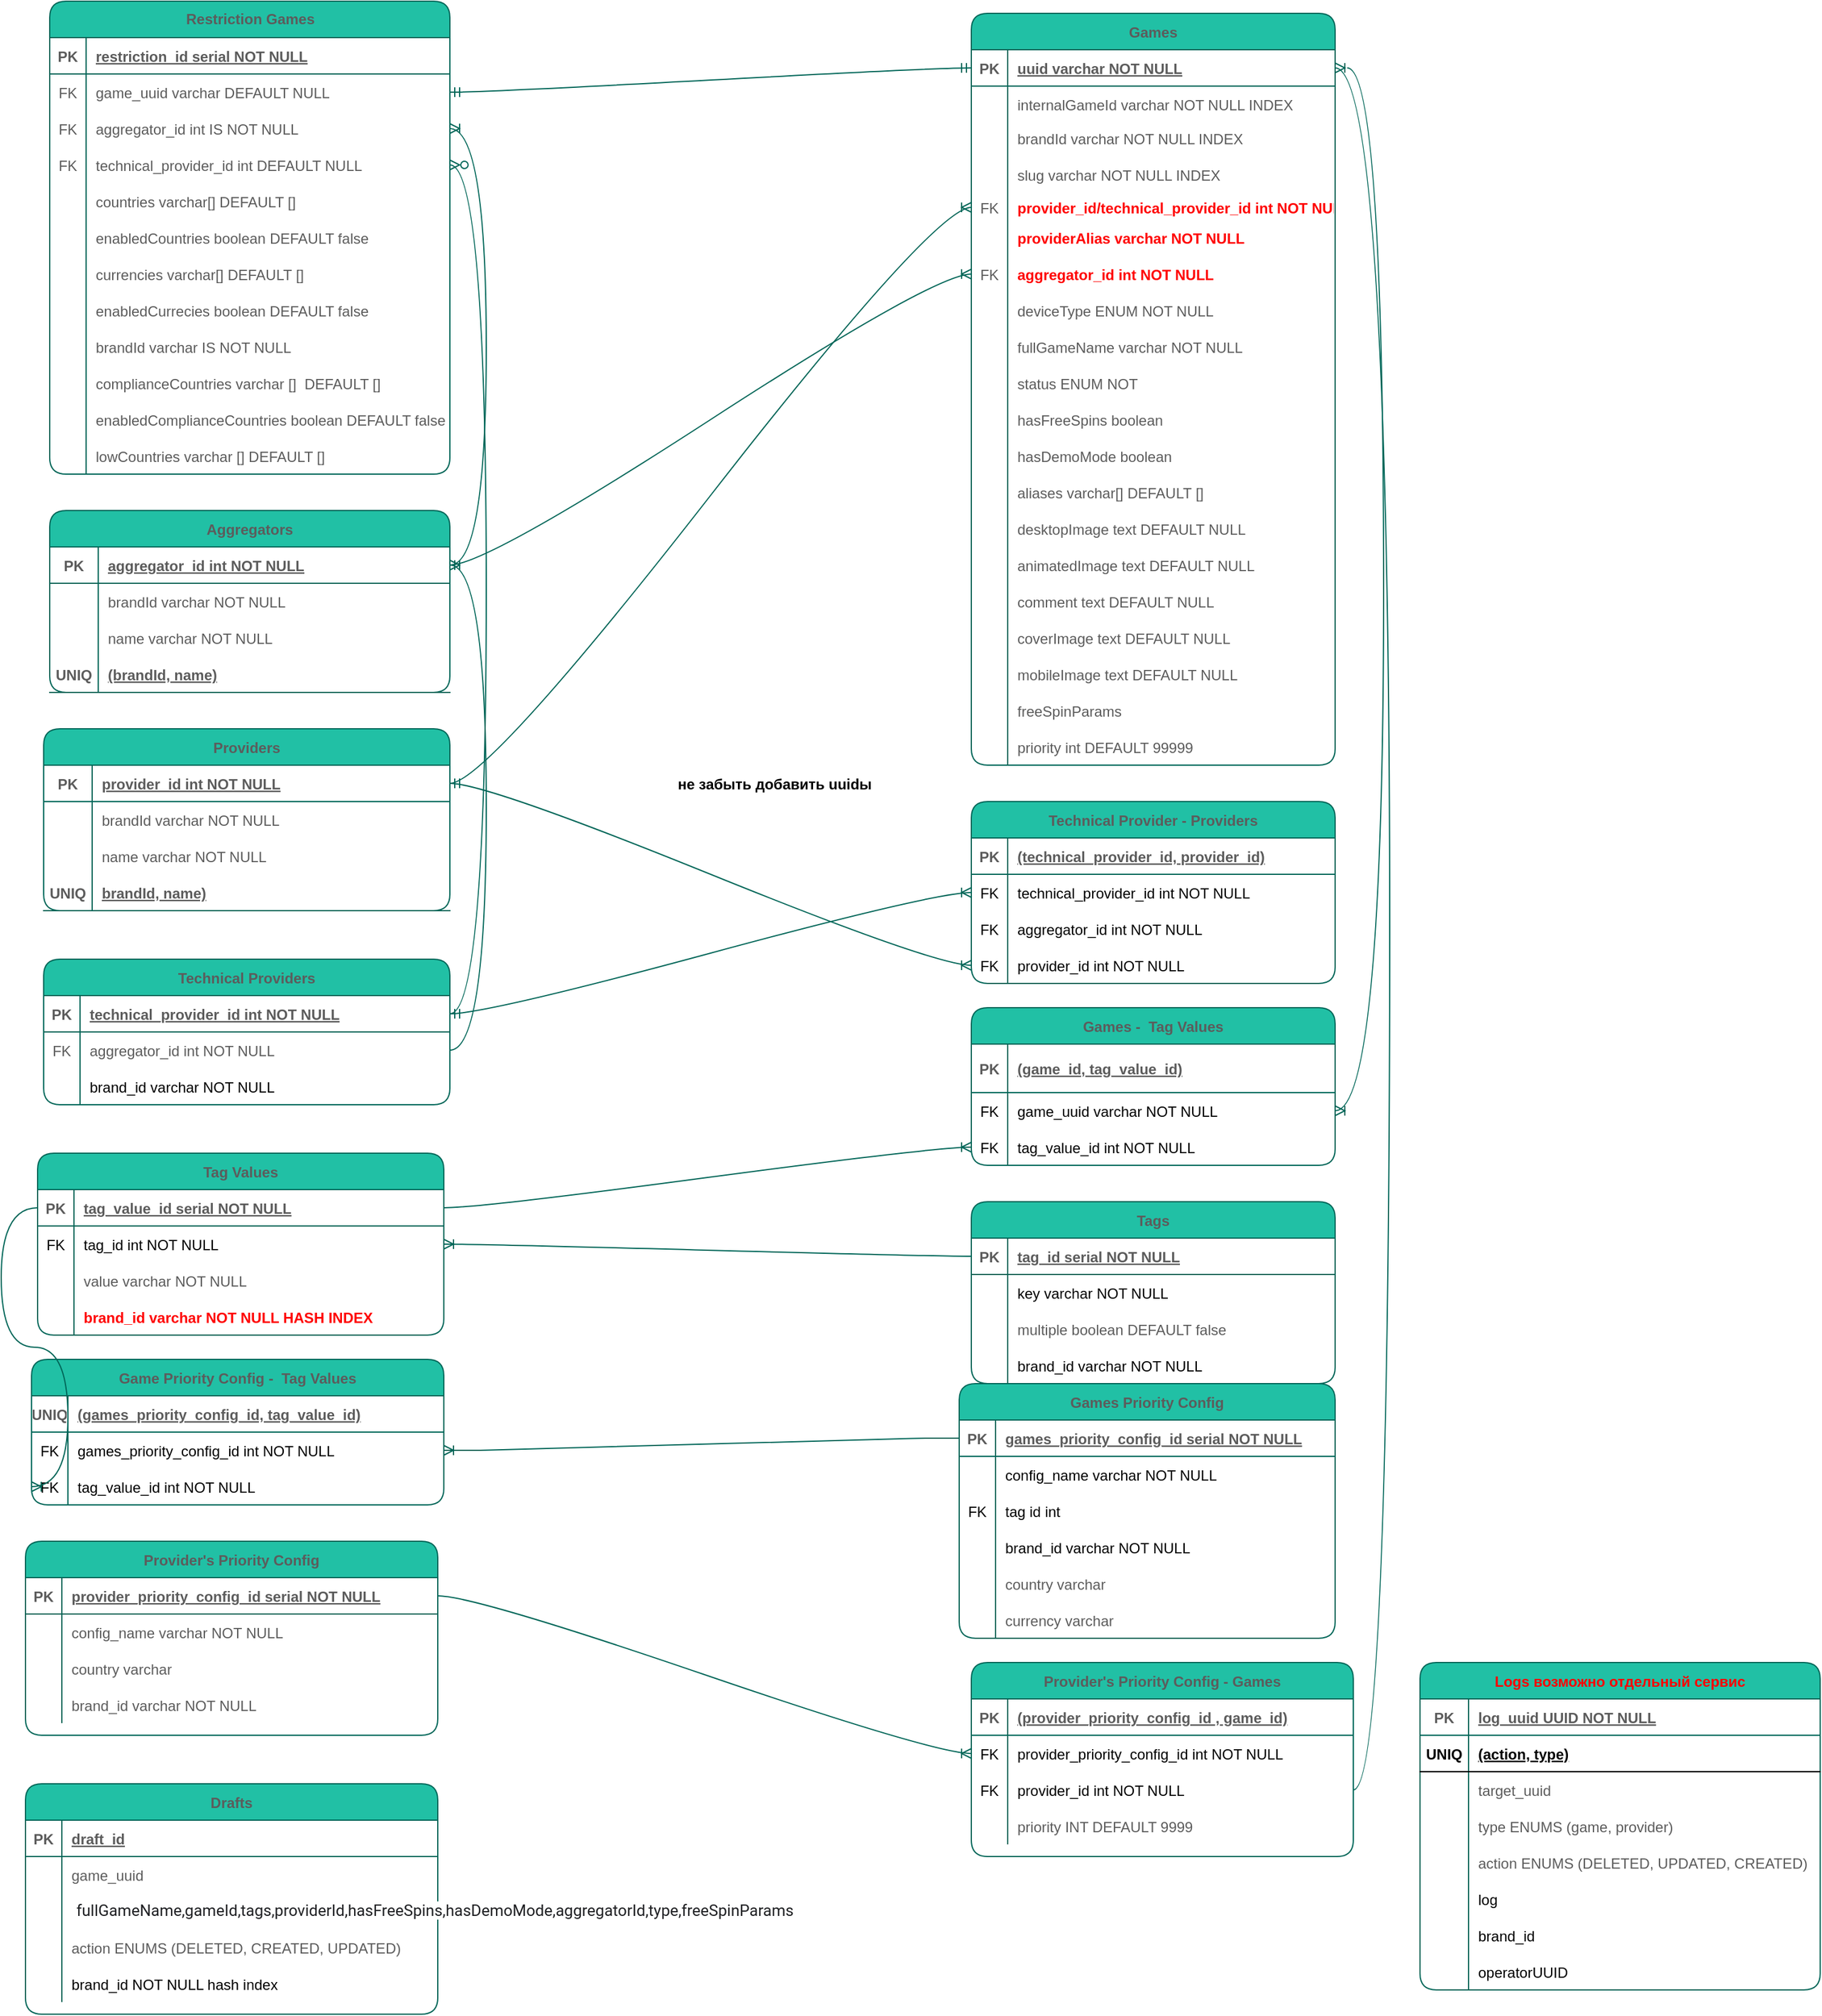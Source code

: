 <mxfile version="13.11.0" type="github"><diagram id="R2lEEEUBdFMjLlhIrx00" name="Page-1"><mxGraphModel dx="2430" dy="2250" grid="1" gridSize="10" guides="1" tooltips="1" connect="1" arrows="1" fold="1" page="1" pageScale="1" pageWidth="1100" pageHeight="1700" math="0" shadow="0" extFonts="Permanent Marker^https://fonts.googleapis.com/css?family=Permanent+Marker"><root><mxCell id="0"/><mxCell id="1" parent="0"/><mxCell id="C-vyLk0tnHw3VtMMgP7b-2" value="Providers" style="shape=table;startSize=30;container=1;collapsible=1;childLayout=tableLayout;fixedRows=1;rowLines=0;fontStyle=1;align=center;resizeLast=1;fillColor=#21C0A5;strokeColor=#006658;fontColor=#5C5C5C;rounded=1;" parent="1" vertex="1"><mxGeometry x="15" y="-1080" width="335" height="150" as="geometry"/></mxCell><mxCell id="C-vyLk0tnHw3VtMMgP7b-3" value="" style="shape=partialRectangle;collapsible=0;dropTarget=0;pointerEvents=0;fillColor=none;points=[[0,0.5],[1,0.5]];portConstraint=eastwest;top=0;left=0;right=0;bottom=1;strokeColor=#006658;fontColor=#5C5C5C;rounded=1;" parent="C-vyLk0tnHw3VtMMgP7b-2" vertex="1"><mxGeometry y="30" width="335" height="30" as="geometry"/></mxCell><mxCell id="C-vyLk0tnHw3VtMMgP7b-4" value="PK" style="shape=partialRectangle;overflow=hidden;connectable=0;fillColor=none;top=0;left=0;bottom=0;right=0;fontStyle=1;strokeColor=#006658;fontColor=#5C5C5C;rounded=1;" parent="C-vyLk0tnHw3VtMMgP7b-3" vertex="1"><mxGeometry width="40" height="30" as="geometry"/></mxCell><mxCell id="C-vyLk0tnHw3VtMMgP7b-5" value="provider_id int NOT NULL " style="shape=partialRectangle;overflow=hidden;connectable=0;fillColor=none;top=0;left=0;bottom=0;right=0;align=left;spacingLeft=6;fontStyle=5;strokeColor=#006658;fontColor=#5C5C5C;rounded=1;" parent="C-vyLk0tnHw3VtMMgP7b-3" vertex="1"><mxGeometry x="40" width="295" height="30" as="geometry"/></mxCell><mxCell id="hQR0TN8XYF_cweAMROCS-10" value="" style="shape=partialRectangle;collapsible=0;dropTarget=0;pointerEvents=0;fillColor=none;top=0;left=0;bottom=0;right=0;points=[[0,0.5],[1,0.5]];portConstraint=eastwest;strokeColor=#006658;fontColor=#5C5C5C;rounded=1;" parent="C-vyLk0tnHw3VtMMgP7b-2" vertex="1"><mxGeometry y="60" width="335" height="30" as="geometry"/></mxCell><mxCell id="hQR0TN8XYF_cweAMROCS-11" value="" style="shape=partialRectangle;connectable=0;fillColor=none;top=0;left=0;bottom=0;right=0;editable=1;overflow=hidden;strokeColor=#006658;fontColor=#5C5C5C;rounded=1;" parent="hQR0TN8XYF_cweAMROCS-10" vertex="1"><mxGeometry width="40" height="30" as="geometry"/></mxCell><mxCell id="hQR0TN8XYF_cweAMROCS-12" value="brandId varchar NOT NULL" style="shape=partialRectangle;connectable=0;fillColor=none;top=0;left=0;bottom=0;right=0;align=left;spacingLeft=6;overflow=hidden;strokeColor=#006658;fontColor=#5C5C5C;rounded=1;" parent="hQR0TN8XYF_cweAMROCS-10" vertex="1"><mxGeometry x="40" width="295" height="30" as="geometry"/></mxCell><mxCell id="C-vyLk0tnHw3VtMMgP7b-6" value="" style="shape=partialRectangle;collapsible=0;dropTarget=0;pointerEvents=0;fillColor=none;points=[[0,0.5],[1,0.5]];portConstraint=eastwest;top=0;left=0;right=0;bottom=0;strokeColor=#006658;fontColor=#5C5C5C;rounded=1;" parent="C-vyLk0tnHw3VtMMgP7b-2" vertex="1"><mxGeometry y="90" width="335" height="30" as="geometry"/></mxCell><mxCell id="C-vyLk0tnHw3VtMMgP7b-7" value="" style="shape=partialRectangle;overflow=hidden;connectable=0;fillColor=none;top=0;left=0;bottom=0;right=0;strokeColor=#006658;fontColor=#5C5C5C;rounded=1;" parent="C-vyLk0tnHw3VtMMgP7b-6" vertex="1"><mxGeometry width="40" height="30" as="geometry"/></mxCell><mxCell id="C-vyLk0tnHw3VtMMgP7b-8" value="name varchar NOT NULL" style="shape=partialRectangle;overflow=hidden;connectable=0;fillColor=none;top=0;left=0;bottom=0;right=0;align=left;spacingLeft=6;strokeColor=#006658;fontColor=#5C5C5C;rounded=1;" parent="C-vyLk0tnHw3VtMMgP7b-6" vertex="1"><mxGeometry x="40" width="295" height="30" as="geometry"/></mxCell><mxCell id="hQR0TN8XYF_cweAMROCS-18" value="" style="shape=partialRectangle;collapsible=0;dropTarget=0;pointerEvents=0;fillColor=none;top=0;left=0;bottom=1;right=0;points=[[0,0.5],[1,0.5]];portConstraint=eastwest;strokeColor=#006658;fontColor=#5C5C5C;rounded=1;" parent="C-vyLk0tnHw3VtMMgP7b-2" vertex="1"><mxGeometry y="120" width="335" height="30" as="geometry"/></mxCell><mxCell id="hQR0TN8XYF_cweAMROCS-19" value="UNIQ" style="shape=partialRectangle;connectable=0;fillColor=none;top=0;left=0;bottom=0;right=0;fontStyle=1;overflow=hidden;strokeColor=#006658;fontColor=#5C5C5C;rounded=1;" parent="hQR0TN8XYF_cweAMROCS-18" vertex="1"><mxGeometry width="40" height="30" as="geometry"/></mxCell><mxCell id="hQR0TN8XYF_cweAMROCS-20" value="brandId, name)" style="shape=partialRectangle;connectable=0;fillColor=none;top=0;left=0;bottom=0;right=0;align=left;spacingLeft=6;fontStyle=5;overflow=hidden;strokeColor=#006658;fontColor=#5C5C5C;rounded=1;" parent="hQR0TN8XYF_cweAMROCS-18" vertex="1"><mxGeometry x="40" width="295" height="30" as="geometry"/></mxCell><mxCell id="C-vyLk0tnHw3VtMMgP7b-23" value="Games" style="shape=table;startSize=30;container=1;collapsible=1;childLayout=tableLayout;fixedRows=1;rowLines=0;fontStyle=1;align=center;resizeLast=1;fillColor=#21C0A5;strokeColor=#006658;fontColor=#5C5C5C;rounded=1;" parent="1" vertex="1"><mxGeometry x="780" y="-1670" width="300" height="620" as="geometry"/></mxCell><mxCell id="C-vyLk0tnHw3VtMMgP7b-24" value="" style="shape=partialRectangle;collapsible=0;dropTarget=0;pointerEvents=0;fillColor=none;points=[[0,0.5],[1,0.5]];portConstraint=eastwest;top=0;left=0;right=0;bottom=1;strokeColor=#006658;fontColor=#5C5C5C;rounded=1;" parent="C-vyLk0tnHw3VtMMgP7b-23" vertex="1"><mxGeometry y="30" width="300" height="30" as="geometry"/></mxCell><mxCell id="C-vyLk0tnHw3VtMMgP7b-25" value="PK" style="shape=partialRectangle;overflow=hidden;connectable=0;fillColor=none;top=0;left=0;bottom=0;right=0;fontStyle=1;strokeColor=#006658;fontColor=#5C5C5C;rounded=1;" parent="C-vyLk0tnHw3VtMMgP7b-24" vertex="1"><mxGeometry width="30" height="30" as="geometry"/></mxCell><mxCell id="C-vyLk0tnHw3VtMMgP7b-26" value="uuid varchar NOT NULL " style="shape=partialRectangle;overflow=hidden;connectable=0;fillColor=none;top=0;left=0;bottom=0;right=0;align=left;spacingLeft=6;fontStyle=5;strokeColor=#006658;fontColor=#5C5C5C;rounded=1;" parent="C-vyLk0tnHw3VtMMgP7b-24" vertex="1"><mxGeometry x="30" width="270" height="30" as="geometry"/></mxCell><mxCell id="ytWz9_GpCfOif9QKAJZ8-209" value="" style="shape=partialRectangle;collapsible=0;dropTarget=0;pointerEvents=0;fillColor=none;top=0;left=0;bottom=0;right=0;points=[[0,0.5],[1,0.5]];portConstraint=eastwest;strokeColor=#006658;fontColor=#5C5C5C;rounded=1;" parent="C-vyLk0tnHw3VtMMgP7b-23" vertex="1"><mxGeometry y="60" width="300" height="30" as="geometry"/></mxCell><mxCell id="ytWz9_GpCfOif9QKAJZ8-210" value="" style="shape=partialRectangle;connectable=0;fillColor=none;top=0;left=0;bottom=0;right=0;editable=1;overflow=hidden;strokeColor=#006658;fontColor=#5C5C5C;rounded=1;" parent="ytWz9_GpCfOif9QKAJZ8-209" vertex="1"><mxGeometry width="30" height="30" as="geometry"/></mxCell><mxCell id="ytWz9_GpCfOif9QKAJZ8-211" value="internalGameId varchar NOT NULL INDEX" style="shape=partialRectangle;connectable=0;fillColor=none;top=0;left=0;bottom=0;right=0;align=left;spacingLeft=6;overflow=hidden;strokeColor=#006658;fontColor=#5C5C5C;rounded=1;" parent="ytWz9_GpCfOif9QKAJZ8-209" vertex="1"><mxGeometry x="30" width="270" height="30" as="geometry"/></mxCell><mxCell id="C-vyLk0tnHw3VtMMgP7b-27" value="" style="shape=partialRectangle;collapsible=0;dropTarget=0;pointerEvents=0;fillColor=none;points=[[0,0.5],[1,0.5]];portConstraint=eastwest;top=0;left=0;right=0;bottom=0;strokeColor=#006658;fontColor=#5C5C5C;rounded=1;" parent="C-vyLk0tnHw3VtMMgP7b-23" vertex="1"><mxGeometry y="90" width="300" height="30" as="geometry"/></mxCell><mxCell id="C-vyLk0tnHw3VtMMgP7b-28" value="" style="shape=partialRectangle;overflow=hidden;connectable=0;fillColor=none;top=0;left=0;bottom=0;right=0;strokeColor=#006658;fontColor=#5C5C5C;rounded=1;" parent="C-vyLk0tnHw3VtMMgP7b-27" vertex="1"><mxGeometry width="30" height="30" as="geometry"/></mxCell><mxCell id="C-vyLk0tnHw3VtMMgP7b-29" value="brandId varchar NOT NULL INDEX&#10;" style="shape=partialRectangle;overflow=hidden;connectable=0;fillColor=none;top=0;left=0;bottom=0;right=0;align=left;spacingLeft=6;verticalAlign=top;strokeColor=#006658;fontColor=#5C5C5C;rounded=1;" parent="C-vyLk0tnHw3VtMMgP7b-27" vertex="1"><mxGeometry x="30" width="270" height="30" as="geometry"/></mxCell><mxCell id="ytWz9_GpCfOif9QKAJZ8-213" value="" style="shape=partialRectangle;collapsible=0;dropTarget=0;pointerEvents=0;fillColor=none;top=0;left=0;bottom=0;right=0;points=[[0,0.5],[1,0.5]];portConstraint=eastwest;strokeColor=#006658;fontColor=#5C5C5C;rounded=1;" parent="C-vyLk0tnHw3VtMMgP7b-23" vertex="1"><mxGeometry y="120" width="300" height="30" as="geometry"/></mxCell><mxCell id="ytWz9_GpCfOif9QKAJZ8-214" value="" style="shape=partialRectangle;connectable=0;fillColor=none;top=0;left=0;bottom=0;right=0;editable=1;overflow=hidden;strokeColor=#006658;fontColor=#5C5C5C;rounded=1;" parent="ytWz9_GpCfOif9QKAJZ8-213" vertex="1"><mxGeometry width="30" height="30" as="geometry"/></mxCell><mxCell id="ytWz9_GpCfOif9QKAJZ8-215" value="slug varchar NOT NULL INDEX" style="shape=partialRectangle;connectable=0;fillColor=none;top=0;left=0;bottom=0;right=0;align=left;spacingLeft=6;overflow=hidden;verticalAlign=top;strokeColor=#006658;fontColor=#5C5C5C;rounded=1;" parent="ytWz9_GpCfOif9QKAJZ8-213" vertex="1"><mxGeometry x="30" width="270" height="30" as="geometry"/></mxCell><mxCell id="ytWz9_GpCfOif9QKAJZ8-233" value="" style="shape=partialRectangle;collapsible=0;dropTarget=0;pointerEvents=0;fillColor=none;top=0;left=0;bottom=0;right=0;points=[[0,0.5],[1,0.5]];portConstraint=eastwest;strokeColor=#006658;fontColor=#5C5C5C;rounded=1;" parent="C-vyLk0tnHw3VtMMgP7b-23" vertex="1"><mxGeometry y="150" width="300" height="20" as="geometry"/></mxCell><mxCell id="ytWz9_GpCfOif9QKAJZ8-234" value="FK" style="shape=partialRectangle;connectable=0;fillColor=none;top=0;left=0;bottom=0;right=0;fontStyle=0;overflow=hidden;strokeColor=#006658;fontColor=#5C5C5C;rounded=1;" parent="ytWz9_GpCfOif9QKAJZ8-233" vertex="1"><mxGeometry width="30" height="20" as="geometry"/></mxCell><mxCell id="ytWz9_GpCfOif9QKAJZ8-235" value="provider_id/technical_provider_id int NOT NULL" style="shape=partialRectangle;connectable=0;fillColor=none;top=0;left=0;bottom=0;right=0;align=left;spacingLeft=6;fontStyle=1;overflow=hidden;strokeColor=#006658;rounded=1;fontColor=#FF0000;" parent="ytWz9_GpCfOif9QKAJZ8-233" vertex="1"><mxGeometry x="30" width="270" height="20" as="geometry"/></mxCell><mxCell id="ytWz9_GpCfOif9QKAJZ8-224" value="" style="shape=partialRectangle;collapsible=0;dropTarget=0;pointerEvents=0;fillColor=none;top=0;left=0;bottom=0;right=0;points=[[0,0.5],[1,0.5]];portConstraint=eastwest;strokeColor=#006658;fontColor=#5C5C5C;rounded=1;" parent="C-vyLk0tnHw3VtMMgP7b-23" vertex="1"><mxGeometry y="170" width="300" height="30" as="geometry"/></mxCell><mxCell id="ytWz9_GpCfOif9QKAJZ8-225" value="" style="shape=partialRectangle;connectable=0;fillColor=none;top=0;left=0;bottom=0;right=0;editable=1;overflow=hidden;strokeColor=#006658;fontColor=#5C5C5C;rounded=1;" parent="ytWz9_GpCfOif9QKAJZ8-224" vertex="1"><mxGeometry width="30" height="30" as="geometry"/></mxCell><mxCell id="ytWz9_GpCfOif9QKAJZ8-226" value="providerAlias varchar NOT NULL" style="shape=partialRectangle;connectable=0;fillColor=none;top=0;left=0;bottom=0;right=0;align=left;spacingLeft=6;overflow=hidden;strokeColor=#006658;rounded=1;fontColor=#FF0000;fontStyle=1" parent="ytWz9_GpCfOif9QKAJZ8-224" vertex="1"><mxGeometry x="30" width="270" height="30" as="geometry"/></mxCell><mxCell id="ytWz9_GpCfOif9QKAJZ8-237" value="" style="shape=partialRectangle;collapsible=0;dropTarget=0;pointerEvents=0;fillColor=none;top=0;left=0;bottom=0;right=0;points=[[0,0.5],[1,0.5]];portConstraint=eastwest;strokeColor=#006658;fontColor=#5C5C5C;rounded=1;" parent="C-vyLk0tnHw3VtMMgP7b-23" vertex="1"><mxGeometry y="200" width="300" height="30" as="geometry"/></mxCell><mxCell id="ytWz9_GpCfOif9QKAJZ8-238" value="FK" style="shape=partialRectangle;connectable=0;fillColor=none;top=0;left=0;bottom=0;right=0;fontStyle=0;overflow=hidden;strokeColor=#006658;fontColor=#5C5C5C;rounded=1;" parent="ytWz9_GpCfOif9QKAJZ8-237" vertex="1"><mxGeometry width="30" height="30" as="geometry"/></mxCell><mxCell id="ytWz9_GpCfOif9QKAJZ8-239" value="aggregator_id int NOT NULL" style="shape=partialRectangle;connectable=0;fillColor=none;top=0;left=0;bottom=0;right=0;align=left;spacingLeft=6;fontStyle=1;overflow=hidden;strokeColor=#006658;rounded=1;fontColor=#FF0000;" parent="ytWz9_GpCfOif9QKAJZ8-237" vertex="1"><mxGeometry x="30" width="270" height="30" as="geometry"/></mxCell><mxCell id="ytWz9_GpCfOif9QKAJZ8-241" value="" style="shape=partialRectangle;collapsible=0;dropTarget=0;pointerEvents=0;fillColor=none;top=0;left=0;bottom=0;right=0;points=[[0,0.5],[1,0.5]];portConstraint=eastwest;strokeColor=#006658;fontColor=#5C5C5C;rounded=1;" parent="C-vyLk0tnHw3VtMMgP7b-23" vertex="1"><mxGeometry y="230" width="300" height="30" as="geometry"/></mxCell><mxCell id="ytWz9_GpCfOif9QKAJZ8-242" value="" style="shape=partialRectangle;connectable=0;fillColor=none;top=0;left=0;bottom=0;right=0;editable=1;overflow=hidden;strokeColor=#006658;fontColor=#5C5C5C;rounded=1;" parent="ytWz9_GpCfOif9QKAJZ8-241" vertex="1"><mxGeometry width="30" height="30" as="geometry"/></mxCell><mxCell id="ytWz9_GpCfOif9QKAJZ8-243" value="deviceType ENUM NOT NULL" style="shape=partialRectangle;connectable=0;fillColor=none;top=0;left=0;bottom=0;right=0;align=left;spacingLeft=6;overflow=hidden;strokeColor=#006658;fontColor=#5C5C5C;rounded=1;" parent="ytWz9_GpCfOif9QKAJZ8-241" vertex="1"><mxGeometry x="30" width="270" height="30" as="geometry"/></mxCell><mxCell id="ytWz9_GpCfOif9QKAJZ8-245" value="" style="shape=partialRectangle;collapsible=0;dropTarget=0;pointerEvents=0;fillColor=none;top=0;left=0;bottom=0;right=0;points=[[0,0.5],[1,0.5]];portConstraint=eastwest;strokeColor=#006658;fontColor=#5C5C5C;rounded=1;" parent="C-vyLk0tnHw3VtMMgP7b-23" vertex="1"><mxGeometry y="260" width="300" height="30" as="geometry"/></mxCell><mxCell id="ytWz9_GpCfOif9QKAJZ8-246" value="" style="shape=partialRectangle;connectable=0;fillColor=none;top=0;left=0;bottom=0;right=0;editable=1;overflow=hidden;strokeColor=#006658;fontColor=#5C5C5C;rounded=1;" parent="ytWz9_GpCfOif9QKAJZ8-245" vertex="1"><mxGeometry width="30" height="30" as="geometry"/></mxCell><mxCell id="ytWz9_GpCfOif9QKAJZ8-247" value="fullGameName varchar NOT NULL" style="shape=partialRectangle;connectable=0;fillColor=none;top=0;left=0;bottom=0;right=0;align=left;spacingLeft=6;overflow=hidden;strokeColor=#006658;fontColor=#5C5C5C;rounded=1;" parent="ytWz9_GpCfOif9QKAJZ8-245" vertex="1"><mxGeometry x="30" width="270" height="30" as="geometry"/></mxCell><mxCell id="ytWz9_GpCfOif9QKAJZ8-251" value="" style="shape=partialRectangle;collapsible=0;dropTarget=0;pointerEvents=0;fillColor=none;top=0;left=0;bottom=0;right=0;points=[[0,0.5],[1,0.5]];portConstraint=eastwest;strokeColor=#006658;fontColor=#5C5C5C;rounded=1;" parent="C-vyLk0tnHw3VtMMgP7b-23" vertex="1"><mxGeometry y="290" width="300" height="30" as="geometry"/></mxCell><mxCell id="ytWz9_GpCfOif9QKAJZ8-252" value="" style="shape=partialRectangle;connectable=0;fillColor=none;top=0;left=0;bottom=0;right=0;editable=1;overflow=hidden;strokeColor=#006658;fontColor=#5C5C5C;rounded=1;" parent="ytWz9_GpCfOif9QKAJZ8-251" vertex="1"><mxGeometry width="30" height="30" as="geometry"/></mxCell><mxCell id="ytWz9_GpCfOif9QKAJZ8-253" value="status ENUM NOT" style="shape=partialRectangle;connectable=0;fillColor=none;top=0;left=0;bottom=0;right=0;align=left;spacingLeft=6;overflow=hidden;strokeColor=#006658;fontColor=#5C5C5C;rounded=1;" parent="ytWz9_GpCfOif9QKAJZ8-251" vertex="1"><mxGeometry x="30" width="270" height="30" as="geometry"/></mxCell><mxCell id="ytWz9_GpCfOif9QKAJZ8-255" value="" style="shape=partialRectangle;collapsible=0;dropTarget=0;pointerEvents=0;fillColor=none;top=0;left=0;bottom=0;right=0;points=[[0,0.5],[1,0.5]];portConstraint=eastwest;strokeColor=#006658;fontColor=#5C5C5C;rounded=1;" parent="C-vyLk0tnHw3VtMMgP7b-23" vertex="1"><mxGeometry y="320" width="300" height="30" as="geometry"/></mxCell><mxCell id="ytWz9_GpCfOif9QKAJZ8-256" value="" style="shape=partialRectangle;connectable=0;fillColor=none;top=0;left=0;bottom=0;right=0;editable=1;overflow=hidden;strokeColor=#006658;fontColor=#5C5C5C;rounded=1;" parent="ytWz9_GpCfOif9QKAJZ8-255" vertex="1"><mxGeometry width="30" height="30" as="geometry"/></mxCell><mxCell id="ytWz9_GpCfOif9QKAJZ8-257" value="hasFreeSpins boolean" style="shape=partialRectangle;connectable=0;fillColor=none;top=0;left=0;bottom=0;right=0;align=left;spacingLeft=6;overflow=hidden;strokeColor=#006658;fontColor=#5C5C5C;rounded=1;" parent="ytWz9_GpCfOif9QKAJZ8-255" vertex="1"><mxGeometry x="30" width="270" height="30" as="geometry"/></mxCell><mxCell id="ytWz9_GpCfOif9QKAJZ8-259" value="" style="shape=partialRectangle;collapsible=0;dropTarget=0;pointerEvents=0;fillColor=none;top=0;left=0;bottom=0;right=0;points=[[0,0.5],[1,0.5]];portConstraint=eastwest;strokeColor=#006658;fontColor=#5C5C5C;rounded=1;" parent="C-vyLk0tnHw3VtMMgP7b-23" vertex="1"><mxGeometry y="350" width="300" height="30" as="geometry"/></mxCell><mxCell id="ytWz9_GpCfOif9QKAJZ8-260" value="" style="shape=partialRectangle;connectable=0;fillColor=none;top=0;left=0;bottom=0;right=0;editable=1;overflow=hidden;strokeColor=#006658;fontColor=#5C5C5C;rounded=1;" parent="ytWz9_GpCfOif9QKAJZ8-259" vertex="1"><mxGeometry width="30" height="30" as="geometry"/></mxCell><mxCell id="ytWz9_GpCfOif9QKAJZ8-261" value="hasDemoMode boolean" style="shape=partialRectangle;connectable=0;fillColor=none;top=0;left=0;bottom=0;right=0;align=left;spacingLeft=6;overflow=hidden;strokeColor=#006658;fontColor=#5C5C5C;rounded=1;" parent="ytWz9_GpCfOif9QKAJZ8-259" vertex="1"><mxGeometry x="30" width="270" height="30" as="geometry"/></mxCell><mxCell id="ytWz9_GpCfOif9QKAJZ8-263" value="" style="shape=partialRectangle;collapsible=0;dropTarget=0;pointerEvents=0;fillColor=none;top=0;left=0;bottom=0;right=0;points=[[0,0.5],[1,0.5]];portConstraint=eastwest;strokeColor=#006658;fontColor=#5C5C5C;rounded=1;" parent="C-vyLk0tnHw3VtMMgP7b-23" vertex="1"><mxGeometry y="380" width="300" height="30" as="geometry"/></mxCell><mxCell id="ytWz9_GpCfOif9QKAJZ8-264" value="" style="shape=partialRectangle;connectable=0;fillColor=none;top=0;left=0;bottom=0;right=0;editable=1;overflow=hidden;strokeColor=#006658;fontColor=#5C5C5C;rounded=1;" parent="ytWz9_GpCfOif9QKAJZ8-263" vertex="1"><mxGeometry width="30" height="30" as="geometry"/></mxCell><mxCell id="ytWz9_GpCfOif9QKAJZ8-265" value="aliases varchar[] DEFAULT []" style="shape=partialRectangle;connectable=0;fillColor=none;top=0;left=0;bottom=0;right=0;align=left;spacingLeft=6;overflow=hidden;fontStyle=0;strokeColor=#006658;fontColor=#5C5C5C;rounded=1;" parent="ytWz9_GpCfOif9QKAJZ8-263" vertex="1"><mxGeometry x="30" width="270" height="30" as="geometry"/></mxCell><mxCell id="ytWz9_GpCfOif9QKAJZ8-228" value="" style="shape=partialRectangle;collapsible=0;dropTarget=0;pointerEvents=0;fillColor=none;top=0;left=0;bottom=0;right=0;points=[[0,0.5],[1,0.5]];portConstraint=eastwest;strokeColor=#006658;fontColor=#5C5C5C;rounded=1;" parent="C-vyLk0tnHw3VtMMgP7b-23" vertex="1"><mxGeometry y="410" width="300" height="30" as="geometry"/></mxCell><mxCell id="ytWz9_GpCfOif9QKAJZ8-229" value="" style="shape=partialRectangle;connectable=0;fillColor=none;top=0;left=0;bottom=0;right=0;editable=1;overflow=hidden;strokeColor=#006658;fontColor=#5C5C5C;rounded=1;" parent="ytWz9_GpCfOif9QKAJZ8-228" vertex="1"><mxGeometry width="30" height="30" as="geometry"/></mxCell><mxCell id="ytWz9_GpCfOif9QKAJZ8-230" value="desktopImage text DEFAULT NULL" style="shape=partialRectangle;connectable=0;fillColor=none;top=0;left=0;bottom=0;right=0;align=left;spacingLeft=6;overflow=hidden;strokeColor=#006658;fontColor=#5C5C5C;rounded=1;" parent="ytWz9_GpCfOif9QKAJZ8-228" vertex="1"><mxGeometry x="30" width="270" height="30" as="geometry"/></mxCell><mxCell id="ytWz9_GpCfOif9QKAJZ8-271" value="" style="shape=partialRectangle;collapsible=0;dropTarget=0;pointerEvents=0;fillColor=none;top=0;left=0;bottom=0;right=0;points=[[0,0.5],[1,0.5]];portConstraint=eastwest;strokeColor=#006658;fontColor=#5C5C5C;rounded=1;" parent="C-vyLk0tnHw3VtMMgP7b-23" vertex="1"><mxGeometry y="440" width="300" height="30" as="geometry"/></mxCell><mxCell id="ytWz9_GpCfOif9QKAJZ8-272" value="" style="shape=partialRectangle;connectable=0;fillColor=none;top=0;left=0;bottom=0;right=0;editable=1;overflow=hidden;strokeColor=#006658;fontColor=#5C5C5C;rounded=1;" parent="ytWz9_GpCfOif9QKAJZ8-271" vertex="1"><mxGeometry width="30" height="30" as="geometry"/></mxCell><mxCell id="ytWz9_GpCfOif9QKAJZ8-273" value="animatedImage text DEFAULT NULL" style="shape=partialRectangle;connectable=0;fillColor=none;top=0;left=0;bottom=0;right=0;align=left;spacingLeft=6;overflow=hidden;strokeColor=#006658;fontColor=#5C5C5C;rounded=1;" parent="ytWz9_GpCfOif9QKAJZ8-271" vertex="1"><mxGeometry x="30" width="270" height="30" as="geometry"/></mxCell><mxCell id="ytWz9_GpCfOif9QKAJZ8-279" value="" style="shape=partialRectangle;collapsible=0;dropTarget=0;pointerEvents=0;fillColor=none;top=0;left=0;bottom=0;right=0;points=[[0,0.5],[1,0.5]];portConstraint=eastwest;strokeColor=#006658;fontColor=#5C5C5C;rounded=1;" parent="C-vyLk0tnHw3VtMMgP7b-23" vertex="1"><mxGeometry y="470" width="300" height="30" as="geometry"/></mxCell><mxCell id="ytWz9_GpCfOif9QKAJZ8-280" value="" style="shape=partialRectangle;connectable=0;fillColor=none;top=0;left=0;bottom=0;right=0;editable=1;overflow=hidden;strokeColor=#006658;fontColor=#5C5C5C;rounded=1;" parent="ytWz9_GpCfOif9QKAJZ8-279" vertex="1"><mxGeometry width="30" height="30" as="geometry"/></mxCell><mxCell id="ytWz9_GpCfOif9QKAJZ8-281" value="comment text DEFAULT NULL" style="shape=partialRectangle;connectable=0;fillColor=none;top=0;left=0;bottom=0;right=0;align=left;spacingLeft=6;overflow=hidden;strokeColor=#006658;fontColor=#5C5C5C;rounded=1;" parent="ytWz9_GpCfOif9QKAJZ8-279" vertex="1"><mxGeometry x="30" width="270" height="30" as="geometry"/></mxCell><mxCell id="ytWz9_GpCfOif9QKAJZ8-283" value="" style="shape=partialRectangle;collapsible=0;dropTarget=0;pointerEvents=0;fillColor=none;top=0;left=0;bottom=0;right=0;points=[[0,0.5],[1,0.5]];portConstraint=eastwest;strokeColor=#006658;fontColor=#5C5C5C;rounded=1;" parent="C-vyLk0tnHw3VtMMgP7b-23" vertex="1"><mxGeometry y="500" width="300" height="30" as="geometry"/></mxCell><mxCell id="ytWz9_GpCfOif9QKAJZ8-284" value="" style="shape=partialRectangle;connectable=0;fillColor=none;top=0;left=0;bottom=0;right=0;editable=1;overflow=hidden;strokeColor=#006658;fontColor=#5C5C5C;rounded=1;" parent="ytWz9_GpCfOif9QKAJZ8-283" vertex="1"><mxGeometry width="30" height="30" as="geometry"/></mxCell><mxCell id="ytWz9_GpCfOif9QKAJZ8-285" value="coverImage text DEFAULT NULL" style="shape=partialRectangle;connectable=0;fillColor=none;top=0;left=0;bottom=0;right=0;align=left;spacingLeft=6;overflow=hidden;strokeColor=#006658;fontColor=#5C5C5C;rounded=1;" parent="ytWz9_GpCfOif9QKAJZ8-283" vertex="1"><mxGeometry x="30" width="270" height="30" as="geometry"/></mxCell><mxCell id="ytWz9_GpCfOif9QKAJZ8-287" value="" style="shape=partialRectangle;collapsible=0;dropTarget=0;pointerEvents=0;fillColor=none;top=0;left=0;bottom=0;right=0;points=[[0,0.5],[1,0.5]];portConstraint=eastwest;strokeColor=#006658;fontColor=#5C5C5C;rounded=1;" parent="C-vyLk0tnHw3VtMMgP7b-23" vertex="1"><mxGeometry y="530" width="300" height="30" as="geometry"/></mxCell><mxCell id="ytWz9_GpCfOif9QKAJZ8-288" value="" style="shape=partialRectangle;connectable=0;fillColor=none;top=0;left=0;bottom=0;right=0;editable=1;overflow=hidden;strokeColor=#006658;fontColor=#5C5C5C;rounded=1;" parent="ytWz9_GpCfOif9QKAJZ8-287" vertex="1"><mxGeometry width="30" height="30" as="geometry"/></mxCell><mxCell id="ytWz9_GpCfOif9QKAJZ8-289" value="mobileImage text DEFAULT NULL" style="shape=partialRectangle;connectable=0;fillColor=none;top=0;left=0;bottom=0;right=0;align=left;spacingLeft=6;overflow=hidden;strokeColor=#006658;fontColor=#5C5C5C;rounded=1;" parent="ytWz9_GpCfOif9QKAJZ8-287" vertex="1"><mxGeometry x="30" width="270" height="30" as="geometry"/></mxCell><mxCell id="ytWz9_GpCfOif9QKAJZ8-291" value="" style="shape=partialRectangle;collapsible=0;dropTarget=0;pointerEvents=0;fillColor=none;top=0;left=0;bottom=0;right=0;points=[[0,0.5],[1,0.5]];portConstraint=eastwest;strokeColor=#006658;fontColor=#5C5C5C;rounded=1;" parent="C-vyLk0tnHw3VtMMgP7b-23" vertex="1"><mxGeometry y="560" width="300" height="30" as="geometry"/></mxCell><mxCell id="ytWz9_GpCfOif9QKAJZ8-292" value="" style="shape=partialRectangle;connectable=0;fillColor=none;top=0;left=0;bottom=0;right=0;editable=1;overflow=hidden;strokeColor=#006658;fontColor=#5C5C5C;rounded=1;" parent="ytWz9_GpCfOif9QKAJZ8-291" vertex="1"><mxGeometry width="30" height="30" as="geometry"/></mxCell><mxCell id="ytWz9_GpCfOif9QKAJZ8-293" value="freeSpinParams" style="shape=partialRectangle;connectable=0;fillColor=none;top=0;left=0;bottom=0;right=0;align=left;spacingLeft=6;overflow=hidden;strokeColor=#006658;fontColor=#5C5C5C;rounded=1;" parent="ytWz9_GpCfOif9QKAJZ8-291" vertex="1"><mxGeometry x="30" width="270" height="30" as="geometry"/></mxCell><mxCell id="ytWz9_GpCfOif9QKAJZ8-267" value="" style="shape=partialRectangle;collapsible=0;dropTarget=0;pointerEvents=0;fillColor=none;top=0;left=0;bottom=0;right=0;points=[[0,0.5],[1,0.5]];portConstraint=eastwest;strokeColor=#006658;fontColor=#5C5C5C;rounded=1;" parent="C-vyLk0tnHw3VtMMgP7b-23" vertex="1"><mxGeometry y="590" width="300" height="30" as="geometry"/></mxCell><mxCell id="ytWz9_GpCfOif9QKAJZ8-268" value="" style="shape=partialRectangle;connectable=0;fillColor=none;top=0;left=0;bottom=0;right=0;editable=1;overflow=hidden;strokeColor=#006658;fontColor=#5C5C5C;rounded=1;" parent="ytWz9_GpCfOif9QKAJZ8-267" vertex="1"><mxGeometry width="30" height="30" as="geometry"/></mxCell><mxCell id="ytWz9_GpCfOif9QKAJZ8-269" value="priority int DEFAULT 99999" style="shape=partialRectangle;connectable=0;fillColor=none;top=0;left=0;bottom=0;right=0;align=left;spacingLeft=6;overflow=hidden;strokeColor=#006658;fontColor=#5C5C5C;rounded=1;" parent="ytWz9_GpCfOif9QKAJZ8-267" vertex="1"><mxGeometry x="30" width="270" height="30" as="geometry"/></mxCell><mxCell id="ytWz9_GpCfOif9QKAJZ8-28" value="Restriction Games" style="shape=table;startSize=30;container=1;collapsible=1;childLayout=tableLayout;fixedRows=1;rowLines=0;fontStyle=1;align=center;resizeLast=1;shadow=0;html=1;fillColor=#21C0A5;strokeColor=#006658;fontColor=#5C5C5C;rounded=1;" parent="1" vertex="1"><mxGeometry x="20" y="-1680" width="330" height="390" as="geometry"><mxRectangle x="42.5" y="20" width="140" height="20" as="alternateBounds"/></mxGeometry></mxCell><mxCell id="ytWz9_GpCfOif9QKAJZ8-29" value="" style="shape=partialRectangle;collapsible=0;dropTarget=0;pointerEvents=0;fillColor=none;points=[[0,0.5],[1,0.5]];portConstraint=eastwest;top=0;left=0;right=0;bottom=1;strokeColor=#006658;fontColor=#5C5C5C;rounded=1;" parent="ytWz9_GpCfOif9QKAJZ8-28" vertex="1"><mxGeometry y="30" width="330" height="30" as="geometry"/></mxCell><mxCell id="ytWz9_GpCfOif9QKAJZ8-30" value="PK" style="shape=partialRectangle;overflow=hidden;connectable=0;fillColor=none;top=0;left=0;bottom=0;right=0;fontStyle=1;strokeColor=#006658;fontColor=#5C5C5C;rounded=1;" parent="ytWz9_GpCfOif9QKAJZ8-29" vertex="1"><mxGeometry width="30" height="30" as="geometry"/></mxCell><mxCell id="ytWz9_GpCfOif9QKAJZ8-31" value="restriction_id serial NOT NULL " style="shape=partialRectangle;overflow=hidden;connectable=0;fillColor=none;top=0;left=0;bottom=0;right=0;align=left;spacingLeft=6;fontStyle=5;strokeColor=#006658;fontColor=#5C5C5C;rounded=1;" parent="ytWz9_GpCfOif9QKAJZ8-29" vertex="1"><mxGeometry x="30" width="300" height="30" as="geometry"/></mxCell><mxCell id="ytWz9_GpCfOif9QKAJZ8-174" value="" style="shape=partialRectangle;collapsible=0;dropTarget=0;pointerEvents=0;fillColor=none;top=0;left=0;bottom=0;right=0;points=[[0,0.5],[1,0.5]];portConstraint=eastwest;strokeColor=#006658;fontColor=#5C5C5C;rounded=1;" parent="ytWz9_GpCfOif9QKAJZ8-28" vertex="1"><mxGeometry y="60" width="330" height="30" as="geometry"/></mxCell><mxCell id="ytWz9_GpCfOif9QKAJZ8-175" value="FK" style="shape=partialRectangle;connectable=0;fillColor=none;top=0;left=0;bottom=0;right=0;fontStyle=0;overflow=hidden;strokeColor=#006658;fontColor=#5C5C5C;rounded=1;" parent="ytWz9_GpCfOif9QKAJZ8-174" vertex="1"><mxGeometry width="30" height="30" as="geometry"/></mxCell><mxCell id="ytWz9_GpCfOif9QKAJZ8-176" value="game_uuid varchar DEFAULT NULL" style="shape=partialRectangle;connectable=0;fillColor=none;top=0;left=0;bottom=0;right=0;align=left;spacingLeft=6;fontStyle=0;overflow=hidden;strokeColor=#006658;fontColor=#5C5C5C;rounded=1;" parent="ytWz9_GpCfOif9QKAJZ8-174" vertex="1"><mxGeometry x="30" width="300" height="30" as="geometry"/></mxCell><mxCell id="ytWz9_GpCfOif9QKAJZ8-32" value="" style="shape=partialRectangle;collapsible=0;dropTarget=0;pointerEvents=0;fillColor=none;points=[[0,0.5],[1,0.5]];portConstraint=eastwest;top=0;left=0;right=0;bottom=0;strokeColor=#006658;fontColor=#5C5C5C;rounded=1;" parent="ytWz9_GpCfOif9QKAJZ8-28" vertex="1"><mxGeometry y="90" width="330" height="30" as="geometry"/></mxCell><mxCell id="ytWz9_GpCfOif9QKAJZ8-33" value="FK" style="shape=partialRectangle;overflow=hidden;connectable=0;fillColor=none;top=0;left=0;bottom=0;right=0;strokeColor=#006658;fontColor=#5C5C5C;rounded=1;" parent="ytWz9_GpCfOif9QKAJZ8-32" vertex="1"><mxGeometry width="30" height="30" as="geometry"/></mxCell><mxCell id="ytWz9_GpCfOif9QKAJZ8-34" value="aggregator_id int IS NOT NULL" style="shape=partialRectangle;overflow=hidden;connectable=0;fillColor=none;top=0;left=0;bottom=0;right=0;align=left;spacingLeft=6;strokeColor=#006658;fontColor=#5C5C5C;rounded=1;" parent="ytWz9_GpCfOif9QKAJZ8-32" vertex="1"><mxGeometry x="30" width="300" height="30" as="geometry"/></mxCell><mxCell id="ytWz9_GpCfOif9QKAJZ8-170" value="" style="shape=partialRectangle;collapsible=0;dropTarget=0;pointerEvents=0;fillColor=none;top=0;left=0;bottom=0;right=0;points=[[0,0.5],[1,0.5]];portConstraint=eastwest;strokeColor=#006658;fontColor=#5C5C5C;rounded=1;" parent="ytWz9_GpCfOif9QKAJZ8-28" vertex="1"><mxGeometry y="120" width="330" height="30" as="geometry"/></mxCell><mxCell id="ytWz9_GpCfOif9QKAJZ8-171" value="FK" style="shape=partialRectangle;connectable=0;fillColor=none;top=0;left=0;bottom=0;right=0;fontStyle=0;overflow=hidden;strokeColor=#006658;fontColor=#5C5C5C;rounded=1;" parent="ytWz9_GpCfOif9QKAJZ8-170" vertex="1"><mxGeometry width="30" height="30" as="geometry"/></mxCell><mxCell id="ytWz9_GpCfOif9QKAJZ8-172" value="technical_provider_id int DEFAULT NULL " style="shape=partialRectangle;connectable=0;fillColor=none;top=0;left=0;bottom=0;right=0;align=left;spacingLeft=6;fontStyle=0;overflow=hidden;strokeColor=#006658;fontColor=#5C5C5C;rounded=1;" parent="ytWz9_GpCfOif9QKAJZ8-170" vertex="1"><mxGeometry x="30" width="300" height="30" as="geometry"/></mxCell><mxCell id="ytWz9_GpCfOif9QKAJZ8-178" value="" style="shape=partialRectangle;collapsible=0;dropTarget=0;pointerEvents=0;fillColor=none;top=0;left=0;bottom=0;right=0;points=[[0,0.5],[1,0.5]];portConstraint=eastwest;strokeColor=#006658;fontColor=#5C5C5C;rounded=1;" parent="ytWz9_GpCfOif9QKAJZ8-28" vertex="1"><mxGeometry y="150" width="330" height="30" as="geometry"/></mxCell><mxCell id="ytWz9_GpCfOif9QKAJZ8-179" value="" style="shape=partialRectangle;connectable=0;fillColor=none;top=0;left=0;bottom=0;right=0;editable=1;overflow=hidden;strokeColor=#006658;fontColor=#5C5C5C;rounded=1;" parent="ytWz9_GpCfOif9QKAJZ8-178" vertex="1"><mxGeometry width="30" height="30" as="geometry"/></mxCell><mxCell id="ytWz9_GpCfOif9QKAJZ8-180" value="countries varchar[] DEFAULT []" style="shape=partialRectangle;connectable=0;fillColor=none;top=0;left=0;bottom=0;right=0;align=left;spacingLeft=6;overflow=hidden;fontStyle=0;strokeColor=#006658;fontColor=#5C5C5C;rounded=1;" parent="ytWz9_GpCfOif9QKAJZ8-178" vertex="1"><mxGeometry x="30" width="300" height="30" as="geometry"/></mxCell><mxCell id="ytWz9_GpCfOif9QKAJZ8-182" value="" style="shape=partialRectangle;collapsible=0;dropTarget=0;pointerEvents=0;fillColor=none;top=0;left=0;bottom=0;right=0;points=[[0,0.5],[1,0.5]];portConstraint=eastwest;strokeColor=#006658;fontColor=#5C5C5C;rounded=1;" parent="ytWz9_GpCfOif9QKAJZ8-28" vertex="1"><mxGeometry y="180" width="330" height="30" as="geometry"/></mxCell><mxCell id="ytWz9_GpCfOif9QKAJZ8-183" value="" style="shape=partialRectangle;connectable=0;fillColor=none;top=0;left=0;bottom=0;right=0;editable=1;overflow=hidden;strokeColor=#006658;fontColor=#5C5C5C;rounded=1;" parent="ytWz9_GpCfOif9QKAJZ8-182" vertex="1"><mxGeometry width="30" height="30" as="geometry"/></mxCell><mxCell id="ytWz9_GpCfOif9QKAJZ8-184" value="enabledCountries boolean DEFAULT false" style="shape=partialRectangle;connectable=0;fillColor=none;top=0;left=0;bottom=0;right=0;align=left;spacingLeft=6;overflow=hidden;strokeColor=#006658;fontColor=#5C5C5C;rounded=1;" parent="ytWz9_GpCfOif9QKAJZ8-182" vertex="1"><mxGeometry x="30" width="300" height="30" as="geometry"/></mxCell><mxCell id="ytWz9_GpCfOif9QKAJZ8-186" value="" style="shape=partialRectangle;collapsible=0;dropTarget=0;pointerEvents=0;fillColor=none;top=0;left=0;bottom=0;right=0;points=[[0,0.5],[1,0.5]];portConstraint=eastwest;strokeColor=#006658;fontColor=#5C5C5C;rounded=1;" parent="ytWz9_GpCfOif9QKAJZ8-28" vertex="1"><mxGeometry y="210" width="330" height="30" as="geometry"/></mxCell><mxCell id="ytWz9_GpCfOif9QKAJZ8-187" value="" style="shape=partialRectangle;connectable=0;fillColor=none;top=0;left=0;bottom=0;right=0;editable=1;overflow=hidden;strokeColor=#006658;fontColor=#5C5C5C;rounded=1;" parent="ytWz9_GpCfOif9QKAJZ8-186" vertex="1"><mxGeometry width="30" height="30" as="geometry"/></mxCell><mxCell id="ytWz9_GpCfOif9QKAJZ8-188" value="currencies varchar[] DEFAULT []" style="shape=partialRectangle;connectable=0;fillColor=none;top=0;left=0;bottom=0;right=0;align=left;spacingLeft=6;overflow=hidden;fontStyle=0;strokeColor=#006658;fontColor=#5C5C5C;rounded=1;" parent="ytWz9_GpCfOif9QKAJZ8-186" vertex="1"><mxGeometry x="30" width="300" height="30" as="geometry"/></mxCell><mxCell id="ytWz9_GpCfOif9QKAJZ8-191" value="" style="shape=partialRectangle;collapsible=0;dropTarget=0;pointerEvents=0;fillColor=none;top=0;left=0;bottom=0;right=0;points=[[0,0.5],[1,0.5]];portConstraint=eastwest;strokeColor=#006658;fontColor=#5C5C5C;rounded=1;" parent="ytWz9_GpCfOif9QKAJZ8-28" vertex="1"><mxGeometry y="240" width="330" height="30" as="geometry"/></mxCell><mxCell id="ytWz9_GpCfOif9QKAJZ8-192" value="" style="shape=partialRectangle;connectable=0;fillColor=none;top=0;left=0;bottom=0;right=0;editable=1;overflow=hidden;strokeColor=#006658;fontColor=#5C5C5C;rounded=1;" parent="ytWz9_GpCfOif9QKAJZ8-191" vertex="1"><mxGeometry width="30" height="30" as="geometry"/></mxCell><mxCell id="ytWz9_GpCfOif9QKAJZ8-193" value="enabledCurrecies boolean DEFAULT false" style="shape=partialRectangle;connectable=0;fillColor=none;top=0;left=0;bottom=0;right=0;align=left;spacingLeft=6;overflow=hidden;strokeColor=#006658;fontColor=#5C5C5C;rounded=1;" parent="ytWz9_GpCfOif9QKAJZ8-191" vertex="1"><mxGeometry x="30" width="300" height="30" as="geometry"/></mxCell><mxCell id="ytWz9_GpCfOif9QKAJZ8-195" value="" style="shape=partialRectangle;collapsible=0;dropTarget=0;pointerEvents=0;fillColor=none;top=0;left=0;bottom=0;right=0;points=[[0,0.5],[1,0.5]];portConstraint=eastwest;strokeColor=#006658;fontColor=#5C5C5C;rounded=1;" parent="ytWz9_GpCfOif9QKAJZ8-28" vertex="1"><mxGeometry y="270" width="330" height="30" as="geometry"/></mxCell><mxCell id="ytWz9_GpCfOif9QKAJZ8-196" value="" style="shape=partialRectangle;connectable=0;fillColor=none;top=0;left=0;bottom=0;right=0;editable=1;overflow=hidden;strokeColor=#006658;fontColor=#5C5C5C;rounded=1;" parent="ytWz9_GpCfOif9QKAJZ8-195" vertex="1"><mxGeometry width="30" height="30" as="geometry"/></mxCell><mxCell id="ytWz9_GpCfOif9QKAJZ8-197" value="brandId varchar IS NOT NULL" style="shape=partialRectangle;connectable=0;fillColor=none;top=0;left=0;bottom=0;right=0;align=left;spacingLeft=6;overflow=hidden;strokeColor=#006658;fontColor=#5C5C5C;rounded=1;" parent="ytWz9_GpCfOif9QKAJZ8-195" vertex="1"><mxGeometry x="30" width="300" height="30" as="geometry"/></mxCell><mxCell id="hQR0TN8XYF_cweAMROCS-68" value="" style="shape=partialRectangle;collapsible=0;dropTarget=0;pointerEvents=0;fillColor=none;top=0;left=0;bottom=0;right=0;points=[[0,0.5],[1,0.5]];portConstraint=eastwest;strokeColor=#006658;fontColor=#5C5C5C;rounded=1;" parent="ytWz9_GpCfOif9QKAJZ8-28" vertex="1"><mxGeometry y="300" width="330" height="30" as="geometry"/></mxCell><mxCell id="hQR0TN8XYF_cweAMROCS-69" value="" style="shape=partialRectangle;connectable=0;fillColor=none;top=0;left=0;bottom=0;right=0;editable=1;overflow=hidden;strokeColor=#006658;fontColor=#5C5C5C;rounded=1;" parent="hQR0TN8XYF_cweAMROCS-68" vertex="1"><mxGeometry width="30" height="30" as="geometry"/></mxCell><mxCell id="hQR0TN8XYF_cweAMROCS-70" value="complianceCountries varchar []  DEFAULT [] " style="shape=partialRectangle;connectable=0;fillColor=none;top=0;left=0;bottom=0;right=0;align=left;spacingLeft=6;overflow=hidden;strokeColor=#006658;fontColor=#5C5C5C;rounded=1;" parent="hQR0TN8XYF_cweAMROCS-68" vertex="1"><mxGeometry x="30" width="300" height="30" as="geometry"/></mxCell><mxCell id="hQR0TN8XYF_cweAMROCS-72" value="" style="shape=partialRectangle;collapsible=0;dropTarget=0;pointerEvents=0;fillColor=none;top=0;left=0;bottom=0;right=0;points=[[0,0.5],[1,0.5]];portConstraint=eastwest;strokeColor=#006658;fontColor=#5C5C5C;rounded=1;" parent="ytWz9_GpCfOif9QKAJZ8-28" vertex="1"><mxGeometry y="330" width="330" height="30" as="geometry"/></mxCell><mxCell id="hQR0TN8XYF_cweAMROCS-73" value="" style="shape=partialRectangle;connectable=0;fillColor=none;top=0;left=0;bottom=0;right=0;editable=1;overflow=hidden;strokeColor=#006658;fontColor=#5C5C5C;rounded=1;" parent="hQR0TN8XYF_cweAMROCS-72" vertex="1"><mxGeometry width="30" height="30" as="geometry"/></mxCell><mxCell id="hQR0TN8XYF_cweAMROCS-74" value="enabledComplianceCountries boolean DEFAULT false" style="shape=partialRectangle;connectable=0;fillColor=none;top=0;left=0;bottom=0;right=0;align=left;spacingLeft=6;overflow=hidden;strokeColor=#006658;fontColor=#5C5C5C;rounded=1;" parent="hQR0TN8XYF_cweAMROCS-72" vertex="1"><mxGeometry x="30" width="300" height="30" as="geometry"/></mxCell><mxCell id="hQR0TN8XYF_cweAMROCS-76" value="" style="shape=partialRectangle;collapsible=0;dropTarget=0;pointerEvents=0;fillColor=none;top=0;left=0;bottom=0;right=0;points=[[0,0.5],[1,0.5]];portConstraint=eastwest;strokeColor=#006658;fontColor=#5C5C5C;rounded=1;" parent="ytWz9_GpCfOif9QKAJZ8-28" vertex="1"><mxGeometry y="360" width="330" height="30" as="geometry"/></mxCell><mxCell id="hQR0TN8XYF_cweAMROCS-77" value="" style="shape=partialRectangle;connectable=0;fillColor=none;top=0;left=0;bottom=0;right=0;editable=1;overflow=hidden;strokeColor=#006658;fontColor=#5C5C5C;rounded=1;" parent="hQR0TN8XYF_cweAMROCS-76" vertex="1"><mxGeometry width="30" height="30" as="geometry"/></mxCell><mxCell id="hQR0TN8XYF_cweAMROCS-78" value="lowCountries varchar [] DEFAULT []" style="shape=partialRectangle;connectable=0;fillColor=none;top=0;left=0;bottom=0;right=0;align=left;spacingLeft=6;overflow=hidden;strokeColor=#006658;fontColor=#5C5C5C;rounded=1;" parent="hQR0TN8XYF_cweAMROCS-76" vertex="1"><mxGeometry x="30" width="300" height="30" as="geometry"/></mxCell><mxCell id="ytWz9_GpCfOif9QKAJZ8-48" value="Aggregators" style="shape=table;startSize=30;container=1;collapsible=1;childLayout=tableLayout;fixedRows=1;rowLines=0;fontStyle=1;align=center;resizeLast=1;fillColor=#21C0A5;strokeColor=#006658;fontColor=#5C5C5C;rounded=1;" parent="1" vertex="1"><mxGeometry x="20" y="-1260" width="330" height="150" as="geometry"/></mxCell><mxCell id="ytWz9_GpCfOif9QKAJZ8-49" value="" style="shape=partialRectangle;collapsible=0;dropTarget=0;pointerEvents=0;fillColor=none;points=[[0,0.5],[1,0.5]];portConstraint=eastwest;top=0;left=0;right=0;bottom=1;strokeColor=#006658;fontColor=#5C5C5C;rounded=1;" parent="ytWz9_GpCfOif9QKAJZ8-48" vertex="1"><mxGeometry y="30" width="330" height="30" as="geometry"/></mxCell><mxCell id="ytWz9_GpCfOif9QKAJZ8-50" value="PK" style="shape=partialRectangle;overflow=hidden;connectable=0;fillColor=none;top=0;left=0;bottom=0;right=0;fontStyle=1;strokeColor=#006658;fontColor=#5C5C5C;rounded=1;" parent="ytWz9_GpCfOif9QKAJZ8-49" vertex="1"><mxGeometry width="40" height="30" as="geometry"/></mxCell><mxCell id="ytWz9_GpCfOif9QKAJZ8-51" value="aggregator_id int NOT NULL " style="shape=partialRectangle;overflow=hidden;connectable=0;fillColor=none;top=0;left=0;bottom=0;right=0;align=left;spacingLeft=6;fontStyle=5;strokeColor=#006658;fontColor=#5C5C5C;rounded=1;" parent="ytWz9_GpCfOif9QKAJZ8-49" vertex="1"><mxGeometry x="40" width="290" height="30" as="geometry"/></mxCell><mxCell id="hQR0TN8XYF_cweAMROCS-2" value="" style="shape=partialRectangle;collapsible=0;dropTarget=0;pointerEvents=0;fillColor=none;top=0;left=0;bottom=0;right=0;points=[[0,0.5],[1,0.5]];portConstraint=eastwest;strokeColor=#006658;fontColor=#5C5C5C;rounded=1;" parent="ytWz9_GpCfOif9QKAJZ8-48" vertex="1"><mxGeometry y="60" width="330" height="30" as="geometry"/></mxCell><mxCell id="hQR0TN8XYF_cweAMROCS-3" value="" style="shape=partialRectangle;connectable=0;fillColor=none;top=0;left=0;bottom=0;right=0;fontStyle=0;overflow=hidden;strokeColor=#006658;fontColor=#5C5C5C;rounded=1;" parent="hQR0TN8XYF_cweAMROCS-2" vertex="1"><mxGeometry width="40" height="30" as="geometry"/></mxCell><mxCell id="hQR0TN8XYF_cweAMROCS-4" value="brandId varchar NOT NULL" style="shape=partialRectangle;connectable=0;fillColor=none;top=0;left=0;bottom=0;right=0;align=left;spacingLeft=6;fontStyle=0;overflow=hidden;strokeColor=#006658;fontColor=#5C5C5C;rounded=1;" parent="hQR0TN8XYF_cweAMROCS-2" vertex="1"><mxGeometry x="40" width="290" height="30" as="geometry"/></mxCell><mxCell id="ytWz9_GpCfOif9QKAJZ8-52" value="" style="shape=partialRectangle;collapsible=0;dropTarget=0;pointerEvents=0;fillColor=none;points=[[0,0.5],[1,0.5]];portConstraint=eastwest;top=0;left=0;right=0;bottom=0;strokeColor=#006658;fontColor=#5C5C5C;rounded=1;" parent="ytWz9_GpCfOif9QKAJZ8-48" vertex="1"><mxGeometry y="90" width="330" height="30" as="geometry"/></mxCell><mxCell id="ytWz9_GpCfOif9QKAJZ8-53" value="" style="shape=partialRectangle;overflow=hidden;connectable=0;fillColor=none;top=0;left=0;bottom=0;right=0;strokeColor=#006658;fontColor=#5C5C5C;rounded=1;" parent="ytWz9_GpCfOif9QKAJZ8-52" vertex="1"><mxGeometry width="40" height="30" as="geometry"/></mxCell><mxCell id="ytWz9_GpCfOif9QKAJZ8-54" value="name varchar NOT NULL" style="shape=partialRectangle;overflow=hidden;connectable=0;fillColor=none;top=0;left=0;bottom=0;right=0;align=left;spacingLeft=6;strokeColor=#006658;fontColor=#5C5C5C;rounded=1;" parent="ytWz9_GpCfOif9QKAJZ8-52" vertex="1"><mxGeometry x="40" width="290" height="30" as="geometry"/></mxCell><mxCell id="hQR0TN8XYF_cweAMROCS-6" value="" style="shape=partialRectangle;collapsible=0;dropTarget=0;pointerEvents=0;fillColor=none;top=0;left=0;bottom=1;right=0;points=[[0,0.5],[1,0.5]];portConstraint=eastwest;strokeColor=#006658;fontColor=#5C5C5C;rounded=1;" parent="ytWz9_GpCfOif9QKAJZ8-48" vertex="1"><mxGeometry y="120" width="330" height="30" as="geometry"/></mxCell><mxCell id="hQR0TN8XYF_cweAMROCS-7" value="UNIQ" style="shape=partialRectangle;connectable=0;fillColor=none;top=0;left=0;bottom=0;right=0;fontStyle=1;overflow=hidden;strokeColor=#006658;fontColor=#5C5C5C;rounded=1;" parent="hQR0TN8XYF_cweAMROCS-6" vertex="1"><mxGeometry width="40" height="30" as="geometry"/></mxCell><mxCell id="hQR0TN8XYF_cweAMROCS-8" value="(brandId, name)" style="shape=partialRectangle;connectable=0;fillColor=none;top=0;left=0;bottom=0;right=0;align=left;spacingLeft=6;fontStyle=5;overflow=hidden;strokeColor=#006658;fontColor=#5C5C5C;rounded=1;" parent="hQR0TN8XYF_cweAMROCS-6" vertex="1"><mxGeometry x="40" width="290" height="30" as="geometry"/></mxCell><mxCell id="ytWz9_GpCfOif9QKAJZ8-207" value="" style="edgeStyle=entityRelationEdgeStyle;fontSize=12;html=1;endArrow=ERmandOne;startArrow=ERmandOne;entryX=0;entryY=0.5;entryDx=0;entryDy=0;exitX=1;exitY=0.5;exitDx=0;exitDy=0;strokeColor=#006658;fontColor=#5C5C5C;curved=1;" parent="1" source="ytWz9_GpCfOif9QKAJZ8-174" target="C-vyLk0tnHw3VtMMgP7b-24" edge="1"><mxGeometry width="100" height="100" relative="1" as="geometry"><mxPoint x="370" y="220" as="sourcePoint"/><mxPoint x="470" y="120" as="targetPoint"/></mxGeometry></mxCell><mxCell id="ytWz9_GpCfOif9QKAJZ8-221" value="" style="edgeStyle=entityRelationEdgeStyle;fontSize=12;html=1;endArrow=ERoneToMany;startArrow=ERmandOne;entryX=0;entryY=0.5;entryDx=0;entryDy=0;strokeColor=#006658;fontColor=#5C5C5C;curved=1;" parent="1" target="ytWz9_GpCfOif9QKAJZ8-233" edge="1"><mxGeometry width="100" height="100" relative="1" as="geometry"><mxPoint x="350" y="-1035" as="sourcePoint"/><mxPoint x="460" y="-915" as="targetPoint"/></mxGeometry></mxCell><mxCell id="ytWz9_GpCfOif9QKAJZ8-231" value="" style="edgeStyle=entityRelationEdgeStyle;fontSize=12;html=1;endArrow=ERoneToMany;startArrow=ERmandOne;entryX=0;entryY=0.5;entryDx=0;entryDy=0;exitX=1;exitY=0.5;exitDx=0;exitDy=0;strokeColor=#006658;fontColor=#5C5C5C;curved=1;" parent="1" source="ytWz9_GpCfOif9QKAJZ8-49" target="ytWz9_GpCfOif9QKAJZ8-237" edge="1"><mxGeometry width="100" height="100" relative="1" as="geometry"><mxPoint x="330" y="-710" as="sourcePoint"/><mxPoint x="470" y="-925" as="targetPoint"/></mxGeometry></mxCell><mxCell id="hQR0TN8XYF_cweAMROCS-34" value="Technical Providers" style="shape=table;startSize=30;container=1;collapsible=1;childLayout=tableLayout;fixedRows=1;rowLines=0;fontStyle=1;align=center;resizeLast=1;fillColor=#21C0A5;strokeColor=#006658;fontColor=#5C5C5C;rounded=1;" parent="1" vertex="1"><mxGeometry x="15" y="-890" width="335" height="120" as="geometry"/></mxCell><mxCell id="hQR0TN8XYF_cweAMROCS-35" value="" style="shape=partialRectangle;collapsible=0;dropTarget=0;pointerEvents=0;fillColor=none;top=0;left=0;bottom=1;right=0;points=[[0,0.5],[1,0.5]];portConstraint=eastwest;strokeColor=#006658;fontColor=#5C5C5C;rounded=1;" parent="hQR0TN8XYF_cweAMROCS-34" vertex="1"><mxGeometry y="30" width="335" height="30" as="geometry"/></mxCell><mxCell id="hQR0TN8XYF_cweAMROCS-36" value="PK" style="shape=partialRectangle;connectable=0;fillColor=none;top=0;left=0;bottom=0;right=0;fontStyle=1;overflow=hidden;strokeColor=#006658;fontColor=#5C5C5C;rounded=1;" parent="hQR0TN8XYF_cweAMROCS-35" vertex="1"><mxGeometry width="30" height="30" as="geometry"/></mxCell><mxCell id="hQR0TN8XYF_cweAMROCS-37" value="technical_provider_id int NOT NULL" style="shape=partialRectangle;connectable=0;fillColor=none;top=0;left=0;bottom=0;right=0;align=left;spacingLeft=6;fontStyle=5;overflow=hidden;strokeColor=#006658;fontColor=#5C5C5C;rounded=1;" parent="hQR0TN8XYF_cweAMROCS-35" vertex="1"><mxGeometry x="30" width="305" height="30" as="geometry"/></mxCell><mxCell id="hQR0TN8XYF_cweAMROCS-48" value="" style="shape=partialRectangle;collapsible=0;dropTarget=0;pointerEvents=0;fillColor=none;top=0;left=0;bottom=0;right=0;points=[[0,0.5],[1,0.5]];portConstraint=eastwest;strokeColor=#006658;fontColor=#5C5C5C;rounded=1;" parent="hQR0TN8XYF_cweAMROCS-34" vertex="1"><mxGeometry y="60" width="335" height="30" as="geometry"/></mxCell><mxCell id="hQR0TN8XYF_cweAMROCS-49" value="FK" style="shape=partialRectangle;connectable=0;fillColor=none;top=0;left=0;bottom=0;right=0;fontStyle=0;overflow=hidden;strokeColor=#006658;fontColor=#5C5C5C;rounded=1;" parent="hQR0TN8XYF_cweAMROCS-48" vertex="1"><mxGeometry width="30" height="30" as="geometry"/></mxCell><mxCell id="hQR0TN8XYF_cweAMROCS-50" value="aggregator_id int NOT NULL" style="shape=partialRectangle;connectable=0;fillColor=none;top=0;left=0;bottom=0;right=0;align=left;spacingLeft=6;fontStyle=0;overflow=hidden;strokeColor=#006658;fontColor=#5C5C5C;rounded=1;" parent="hQR0TN8XYF_cweAMROCS-48" vertex="1"><mxGeometry x="30" width="305" height="30" as="geometry"/></mxCell><mxCell id="j0wmiZx3hn3u7jWxHeYI-55" value="" style="shape=partialRectangle;collapsible=0;dropTarget=0;pointerEvents=0;fillColor=none;top=0;left=0;bottom=0;right=0;points=[[0,0.5],[1,0.5]];portConstraint=eastwest;" vertex="1" parent="hQR0TN8XYF_cweAMROCS-34"><mxGeometry y="90" width="335" height="30" as="geometry"/></mxCell><mxCell id="j0wmiZx3hn3u7jWxHeYI-56" value="" style="shape=partialRectangle;connectable=0;fillColor=none;top=0;left=0;bottom=0;right=0;editable=1;overflow=hidden;" vertex="1" parent="j0wmiZx3hn3u7jWxHeYI-55"><mxGeometry width="30" height="30" as="geometry"/></mxCell><mxCell id="j0wmiZx3hn3u7jWxHeYI-57" value="brand_id varchar NOT NULL" style="shape=partialRectangle;connectable=0;fillColor=none;top=0;left=0;bottom=0;right=0;align=left;spacingLeft=6;overflow=hidden;" vertex="1" parent="j0wmiZx3hn3u7jWxHeYI-55"><mxGeometry x="30" width="305" height="30" as="geometry"/></mxCell><mxCell id="hQR0TN8XYF_cweAMROCS-52" value="Technical Provider - Providers" style="shape=table;startSize=30;container=1;collapsible=1;childLayout=tableLayout;fixedRows=1;rowLines=0;fontStyle=1;align=center;resizeLast=1;fillColor=#21C0A5;strokeColor=#006658;fontColor=#5C5C5C;rounded=1;" parent="1" vertex="1"><mxGeometry x="780" y="-1020" width="300" height="150" as="geometry"/></mxCell><mxCell id="hQR0TN8XYF_cweAMROCS-53" value="" style="shape=partialRectangle;collapsible=0;dropTarget=0;pointerEvents=0;fillColor=none;top=0;left=0;bottom=1;right=0;points=[[0,0.5],[1,0.5]];portConstraint=eastwest;strokeColor=#006658;fontColor=#5C5C5C;rounded=1;" parent="hQR0TN8XYF_cweAMROCS-52" vertex="1"><mxGeometry y="30" width="300" height="30" as="geometry"/></mxCell><mxCell id="hQR0TN8XYF_cweAMROCS-54" value="PK" style="shape=partialRectangle;connectable=0;fillColor=none;top=0;left=0;bottom=0;right=0;fontStyle=1;overflow=hidden;strokeColor=#006658;fontColor=#5C5C5C;rounded=1;" parent="hQR0TN8XYF_cweAMROCS-53" vertex="1"><mxGeometry width="30" height="30" as="geometry"/></mxCell><mxCell id="hQR0TN8XYF_cweAMROCS-55" value="(technical_provider_id, provider_id)" style="shape=partialRectangle;connectable=0;fillColor=none;top=0;left=0;bottom=0;right=0;align=left;spacingLeft=6;fontStyle=5;overflow=hidden;strokeColor=#006658;fontColor=#5C5C5C;rounded=1;" parent="hQR0TN8XYF_cweAMROCS-53" vertex="1"><mxGeometry x="30" width="270" height="30" as="geometry"/></mxCell><mxCell id="j0wmiZx3hn3u7jWxHeYI-103" value="" style="shape=partialRectangle;collapsible=0;dropTarget=0;pointerEvents=0;fillColor=none;top=0;left=0;bottom=0;right=0;points=[[0,0.5],[1,0.5]];portConstraint=eastwest;" vertex="1" parent="hQR0TN8XYF_cweAMROCS-52"><mxGeometry y="60" width="300" height="30" as="geometry"/></mxCell><mxCell id="j0wmiZx3hn3u7jWxHeYI-104" value="FK" style="shape=partialRectangle;connectable=0;fillColor=none;top=0;left=0;bottom=0;right=0;fontStyle=0;overflow=hidden;" vertex="1" parent="j0wmiZx3hn3u7jWxHeYI-103"><mxGeometry width="30" height="30" as="geometry"/></mxCell><mxCell id="j0wmiZx3hn3u7jWxHeYI-105" value="technical_provider_id int NOT NULL" style="shape=partialRectangle;connectable=0;fillColor=none;top=0;left=0;bottom=0;right=0;align=left;spacingLeft=6;fontStyle=0;overflow=hidden;" vertex="1" parent="j0wmiZx3hn3u7jWxHeYI-103"><mxGeometry x="30" width="270" height="30" as="geometry"/></mxCell><mxCell id="j0wmiZx3hn3u7jWxHeYI-111" value="" style="shape=partialRectangle;collapsible=0;dropTarget=0;pointerEvents=0;fillColor=none;top=0;left=0;bottom=0;right=0;points=[[0,0.5],[1,0.5]];portConstraint=eastwest;" vertex="1" parent="hQR0TN8XYF_cweAMROCS-52"><mxGeometry y="90" width="300" height="30" as="geometry"/></mxCell><mxCell id="j0wmiZx3hn3u7jWxHeYI-112" value="FK" style="shape=partialRectangle;connectable=0;fillColor=none;top=0;left=0;bottom=0;right=0;fontStyle=0;overflow=hidden;" vertex="1" parent="j0wmiZx3hn3u7jWxHeYI-111"><mxGeometry width="30" height="30" as="geometry"/></mxCell><mxCell id="j0wmiZx3hn3u7jWxHeYI-113" value="aggregator_id int NOT NULL " style="shape=partialRectangle;connectable=0;fillColor=none;top=0;left=0;bottom=0;right=0;align=left;spacingLeft=6;fontStyle=0;overflow=hidden;" vertex="1" parent="j0wmiZx3hn3u7jWxHeYI-111"><mxGeometry x="30" width="270" height="30" as="geometry"/></mxCell><mxCell id="j0wmiZx3hn3u7jWxHeYI-107" value="" style="shape=partialRectangle;collapsible=0;dropTarget=0;pointerEvents=0;fillColor=none;top=0;left=0;bottom=0;right=0;points=[[0,0.5],[1,0.5]];portConstraint=eastwest;" vertex="1" parent="hQR0TN8XYF_cweAMROCS-52"><mxGeometry y="120" width="300" height="30" as="geometry"/></mxCell><mxCell id="j0wmiZx3hn3u7jWxHeYI-108" value="FK" style="shape=partialRectangle;connectable=0;fillColor=none;top=0;left=0;bottom=0;right=0;fontStyle=0;overflow=hidden;" vertex="1" parent="j0wmiZx3hn3u7jWxHeYI-107"><mxGeometry width="30" height="30" as="geometry"/></mxCell><mxCell id="j0wmiZx3hn3u7jWxHeYI-109" value="provider_id int NOT NULL" style="shape=partialRectangle;connectable=0;fillColor=none;top=0;left=0;bottom=0;right=0;align=left;spacingLeft=6;fontStyle=0;overflow=hidden;" vertex="1" parent="j0wmiZx3hn3u7jWxHeYI-107"><mxGeometry x="30" width="270" height="30" as="geometry"/></mxCell><mxCell id="hQR0TN8XYF_cweAMROCS-65" value="" style="edgeStyle=entityRelationEdgeStyle;fontSize=12;html=1;endArrow=ERoneToMany;exitX=1;exitY=0.5;exitDx=0;exitDy=0;entryX=0;entryY=0.5;entryDx=0;entryDy=0;strokeColor=#006658;fontColor=#5C5C5C;curved=1;" parent="1" source="C-vyLk0tnHw3VtMMgP7b-3" target="j0wmiZx3hn3u7jWxHeYI-107" edge="1"><mxGeometry width="100" height="100" relative="1" as="geometry"><mxPoint x="540" y="-1040" as="sourcePoint"/><mxPoint x="640" y="-1140" as="targetPoint"/></mxGeometry></mxCell><mxCell id="hQR0TN8XYF_cweAMROCS-66" value="" style="edgeStyle=entityRelationEdgeStyle;fontSize=12;html=1;endArrow=ERoneToMany;exitX=1;exitY=0.5;exitDx=0;exitDy=0;entryX=0;entryY=0.5;entryDx=0;entryDy=0;strokeColor=#006658;fontColor=#5C5C5C;curved=1;" parent="1" source="hQR0TN8XYF_cweAMROCS-35" target="j0wmiZx3hn3u7jWxHeYI-103" edge="1"><mxGeometry width="100" height="100" relative="1" as="geometry"><mxPoint x="540" y="-810" as="sourcePoint"/><mxPoint x="640" y="-910" as="targetPoint"/></mxGeometry></mxCell><mxCell id="hQR0TN8XYF_cweAMROCS-80" value="" style="edgeStyle=entityRelationEdgeStyle;fontSize=12;html=1;endArrow=ERoneToMany;strokeColor=#006658;fillColor=#21C0A5;exitX=1;exitY=0.5;exitDx=0;exitDy=0;entryX=1;entryY=0.5;entryDx=0;entryDy=0;fontColor=#5C5C5C;curved=1;" parent="1" source="ytWz9_GpCfOif9QKAJZ8-49" target="ytWz9_GpCfOif9QKAJZ8-32" edge="1"><mxGeometry width="100" height="100" relative="1" as="geometry"><mxPoint x="540" y="-1370" as="sourcePoint"/><mxPoint x="640" y="-1470" as="targetPoint"/></mxGeometry></mxCell><mxCell id="hQR0TN8XYF_cweAMROCS-81" value="" style="edgeStyle=entityRelationEdgeStyle;fontSize=12;html=1;endArrow=ERzeroToMany;startArrow=ERmandOne;strokeColor=#006658;fillColor=#21C0A5;exitX=1;exitY=0.5;exitDx=0;exitDy=0;entryX=1;entryY=0.5;entryDx=0;entryDy=0;fontColor=#5C5C5C;curved=1;" parent="1" source="hQR0TN8XYF_cweAMROCS-35" target="ytWz9_GpCfOif9QKAJZ8-170" edge="1"><mxGeometry width="100" height="100" relative="1" as="geometry"><mxPoint x="540" y="-980" as="sourcePoint"/><mxPoint x="640" y="-1080" as="targetPoint"/></mxGeometry></mxCell><mxCell id="hQR0TN8XYF_cweAMROCS-82" value="" style="edgeStyle=entityRelationEdgeStyle;fontSize=12;html=1;endArrow=ERoneToMany;strokeColor=#006658;fillColor=#21C0A5;exitX=1;exitY=0.5;exitDx=0;exitDy=0;entryX=1;entryY=0.5;entryDx=0;entryDy=0;fontColor=#5C5C5C;curved=1;" parent="1" source="hQR0TN8XYF_cweAMROCS-48" target="ytWz9_GpCfOif9QKAJZ8-49" edge="1"><mxGeometry width="100" height="100" relative="1" as="geometry"><mxPoint x="480" y="-1040" as="sourcePoint"/><mxPoint x="580" y="-1140" as="targetPoint"/></mxGeometry></mxCell><mxCell id="hQR0TN8XYF_cweAMROCS-83" value="Logs возможно отдельный сервис" style="shape=table;startSize=30;container=1;collapsible=1;childLayout=tableLayout;fixedRows=1;rowLines=0;fontStyle=1;align=center;resizeLast=1;strokeColor=#006658;fillColor=#21C0A5;rounded=1;fontColor=#FF0000;" parent="1" vertex="1"><mxGeometry x="1150" y="-310" width="330" height="270" as="geometry"/></mxCell><mxCell id="hQR0TN8XYF_cweAMROCS-84" value="" style="shape=partialRectangle;collapsible=0;dropTarget=0;pointerEvents=0;fillColor=none;top=0;left=0;bottom=1;right=0;points=[[0,0.5],[1,0.5]];portConstraint=eastwest;strokeColor=#006658;fontColor=#5C5C5C;rounded=1;" parent="hQR0TN8XYF_cweAMROCS-83" vertex="1"><mxGeometry y="30" width="330" height="30" as="geometry"/></mxCell><mxCell id="hQR0TN8XYF_cweAMROCS-85" value="PK" style="shape=partialRectangle;connectable=0;fillColor=none;top=0;left=0;bottom=0;right=0;fontStyle=1;overflow=hidden;strokeColor=#006658;fontColor=#5C5C5C;rounded=1;" parent="hQR0TN8XYF_cweAMROCS-84" vertex="1"><mxGeometry width="40" height="30" as="geometry"/></mxCell><mxCell id="hQR0TN8XYF_cweAMROCS-86" value="log_uuid UUID NOT NULL" style="shape=partialRectangle;connectable=0;fillColor=none;top=0;left=0;bottom=0;right=0;align=left;spacingLeft=6;fontStyle=5;overflow=hidden;strokeColor=#006658;fontColor=#5C5C5C;rounded=1;" parent="hQR0TN8XYF_cweAMROCS-84" vertex="1"><mxGeometry x="40" width="290" height="30" as="geometry"/></mxCell><mxCell id="j0wmiZx3hn3u7jWxHeYI-147" value="" style="shape=partialRectangle;collapsible=0;dropTarget=0;pointerEvents=0;fillColor=none;top=0;left=0;bottom=1;right=0;points=[[0,0.5],[1,0.5]];portConstraint=eastwest;" vertex="1" parent="hQR0TN8XYF_cweAMROCS-83"><mxGeometry y="60" width="330" height="30" as="geometry"/></mxCell><mxCell id="j0wmiZx3hn3u7jWxHeYI-148" value="UNIQ" style="shape=partialRectangle;connectable=0;fillColor=none;top=0;left=0;bottom=0;right=0;fontStyle=1;overflow=hidden;" vertex="1" parent="j0wmiZx3hn3u7jWxHeYI-147"><mxGeometry width="40" height="30" as="geometry"/></mxCell><mxCell id="j0wmiZx3hn3u7jWxHeYI-149" value="(action, type)" style="shape=partialRectangle;connectable=0;fillColor=none;top=0;left=0;bottom=0;right=0;align=left;spacingLeft=6;fontStyle=5;overflow=hidden;" vertex="1" parent="j0wmiZx3hn3u7jWxHeYI-147"><mxGeometry x="40" width="290" height="30" as="geometry"/></mxCell><mxCell id="hQR0TN8XYF_cweAMROCS-87" value="" style="shape=partialRectangle;collapsible=0;dropTarget=0;pointerEvents=0;fillColor=none;top=0;left=0;bottom=0;right=0;points=[[0,0.5],[1,0.5]];portConstraint=eastwest;strokeColor=#006658;fontColor=#5C5C5C;rounded=1;" parent="hQR0TN8XYF_cweAMROCS-83" vertex="1"><mxGeometry y="90" width="330" height="30" as="geometry"/></mxCell><mxCell id="hQR0TN8XYF_cweAMROCS-88" value="" style="shape=partialRectangle;connectable=0;fillColor=none;top=0;left=0;bottom=0;right=0;editable=1;overflow=hidden;strokeColor=#006658;fontColor=#5C5C5C;rounded=1;" parent="hQR0TN8XYF_cweAMROCS-87" vertex="1"><mxGeometry width="40" height="30" as="geometry"/></mxCell><mxCell id="hQR0TN8XYF_cweAMROCS-89" value="target_uuid" style="shape=partialRectangle;connectable=0;fillColor=none;top=0;left=0;bottom=0;right=0;align=left;spacingLeft=6;overflow=hidden;strokeColor=#006658;fontColor=#5C5C5C;rounded=1;" parent="hQR0TN8XYF_cweAMROCS-87" vertex="1"><mxGeometry x="40" width="290" height="30" as="geometry"/></mxCell><mxCell id="hQR0TN8XYF_cweAMROCS-90" value="" style="shape=partialRectangle;collapsible=0;dropTarget=0;pointerEvents=0;fillColor=none;top=0;left=0;bottom=0;right=0;points=[[0,0.5],[1,0.5]];portConstraint=eastwest;strokeColor=#006658;fontColor=#5C5C5C;rounded=1;" parent="hQR0TN8XYF_cweAMROCS-83" vertex="1"><mxGeometry y="120" width="330" height="30" as="geometry"/></mxCell><mxCell id="hQR0TN8XYF_cweAMROCS-91" value="" style="shape=partialRectangle;connectable=0;fillColor=none;top=0;left=0;bottom=0;right=0;editable=1;overflow=hidden;strokeColor=#006658;fontColor=#5C5C5C;rounded=1;" parent="hQR0TN8XYF_cweAMROCS-90" vertex="1"><mxGeometry width="40" height="30" as="geometry"/></mxCell><mxCell id="hQR0TN8XYF_cweAMROCS-92" value="type ENUMS (game, provider)" style="shape=partialRectangle;connectable=0;fillColor=none;top=0;left=0;bottom=0;right=0;align=left;spacingLeft=6;overflow=hidden;strokeColor=#006658;fontColor=#5C5C5C;rounded=1;" parent="hQR0TN8XYF_cweAMROCS-90" vertex="1"><mxGeometry x="40" width="290" height="30" as="geometry"/></mxCell><mxCell id="hQR0TN8XYF_cweAMROCS-93" value="" style="shape=partialRectangle;collapsible=0;dropTarget=0;pointerEvents=0;fillColor=none;top=0;left=0;bottom=0;right=0;points=[[0,0.5],[1,0.5]];portConstraint=eastwest;strokeColor=#006658;fontColor=#5C5C5C;rounded=1;" parent="hQR0TN8XYF_cweAMROCS-83" vertex="1"><mxGeometry y="150" width="330" height="30" as="geometry"/></mxCell><mxCell id="hQR0TN8XYF_cweAMROCS-94" value="" style="shape=partialRectangle;connectable=0;fillColor=none;top=0;left=0;bottom=0;right=0;editable=1;overflow=hidden;strokeColor=#006658;fontColor=#5C5C5C;rounded=1;" parent="hQR0TN8XYF_cweAMROCS-93" vertex="1"><mxGeometry width="40" height="30" as="geometry"/></mxCell><mxCell id="hQR0TN8XYF_cweAMROCS-95" value="action ENUMS (DELETED, UPDATED, CREATED) " style="shape=partialRectangle;connectable=0;fillColor=none;top=0;left=0;bottom=0;right=0;align=left;spacingLeft=6;overflow=hidden;strokeColor=#006658;fontColor=#5C5C5C;rounded=1;" parent="hQR0TN8XYF_cweAMROCS-93" vertex="1"><mxGeometry x="40" width="290" height="30" as="geometry"/></mxCell><mxCell id="j0wmiZx3hn3u7jWxHeYI-135" value="" style="shape=partialRectangle;collapsible=0;dropTarget=0;pointerEvents=0;fillColor=none;top=0;left=0;bottom=0;right=0;points=[[0,0.5],[1,0.5]];portConstraint=eastwest;" vertex="1" parent="hQR0TN8XYF_cweAMROCS-83"><mxGeometry y="180" width="330" height="30" as="geometry"/></mxCell><mxCell id="j0wmiZx3hn3u7jWxHeYI-136" value="" style="shape=partialRectangle;connectable=0;fillColor=none;top=0;left=0;bottom=0;right=0;editable=1;overflow=hidden;" vertex="1" parent="j0wmiZx3hn3u7jWxHeYI-135"><mxGeometry width="40" height="30" as="geometry"/></mxCell><mxCell id="j0wmiZx3hn3u7jWxHeYI-137" value="log" style="shape=partialRectangle;connectable=0;fillColor=none;top=0;left=0;bottom=0;right=0;align=left;spacingLeft=6;overflow=hidden;" vertex="1" parent="j0wmiZx3hn3u7jWxHeYI-135"><mxGeometry x="40" width="290" height="30" as="geometry"/></mxCell><mxCell id="j0wmiZx3hn3u7jWxHeYI-143" value="" style="shape=partialRectangle;collapsible=0;dropTarget=0;pointerEvents=0;fillColor=none;top=0;left=0;bottom=0;right=0;points=[[0,0.5],[1,0.5]];portConstraint=eastwest;" vertex="1" parent="hQR0TN8XYF_cweAMROCS-83"><mxGeometry y="210" width="330" height="30" as="geometry"/></mxCell><mxCell id="j0wmiZx3hn3u7jWxHeYI-144" value="" style="shape=partialRectangle;connectable=0;fillColor=none;top=0;left=0;bottom=0;right=0;editable=1;overflow=hidden;" vertex="1" parent="j0wmiZx3hn3u7jWxHeYI-143"><mxGeometry width="40" height="30" as="geometry"/></mxCell><mxCell id="j0wmiZx3hn3u7jWxHeYI-145" value="brand_id" style="shape=partialRectangle;connectable=0;fillColor=none;top=0;left=0;bottom=0;right=0;align=left;spacingLeft=6;overflow=hidden;" vertex="1" parent="j0wmiZx3hn3u7jWxHeYI-143"><mxGeometry x="40" width="290" height="30" as="geometry"/></mxCell><mxCell id="j0wmiZx3hn3u7jWxHeYI-139" value="" style="shape=partialRectangle;collapsible=0;dropTarget=0;pointerEvents=0;fillColor=none;top=0;left=0;bottom=0;right=0;points=[[0,0.5],[1,0.5]];portConstraint=eastwest;" vertex="1" parent="hQR0TN8XYF_cweAMROCS-83"><mxGeometry y="240" width="330" height="30" as="geometry"/></mxCell><mxCell id="j0wmiZx3hn3u7jWxHeYI-140" value="" style="shape=partialRectangle;connectable=0;fillColor=none;top=0;left=0;bottom=0;right=0;editable=1;overflow=hidden;" vertex="1" parent="j0wmiZx3hn3u7jWxHeYI-139"><mxGeometry width="40" height="30" as="geometry"/></mxCell><mxCell id="j0wmiZx3hn3u7jWxHeYI-141" value="operatorUUID" style="shape=partialRectangle;connectable=0;fillColor=none;top=0;left=0;bottom=0;right=0;align=left;spacingLeft=6;overflow=hidden;" vertex="1" parent="j0wmiZx3hn3u7jWxHeYI-139"><mxGeometry x="40" width="290" height="30" as="geometry"/></mxCell><mxCell id="hQR0TN8XYF_cweAMROCS-96" value="Games Priority Config" style="shape=table;startSize=30;container=1;collapsible=1;childLayout=tableLayout;fixedRows=1;rowLines=0;fontStyle=1;align=center;resizeLast=1;strokeColor=#006658;fillColor=#21C0A5;fontColor=#5C5C5C;rounded=1;" parent="1" vertex="1"><mxGeometry x="770" y="-540" width="310" height="210" as="geometry"/></mxCell><mxCell id="hQR0TN8XYF_cweAMROCS-97" value="" style="shape=partialRectangle;collapsible=0;dropTarget=0;pointerEvents=0;fillColor=none;top=0;left=0;bottom=1;right=0;points=[[0,0.5],[1,0.5]];portConstraint=eastwest;strokeColor=#006658;fontColor=#5C5C5C;rounded=1;" parent="hQR0TN8XYF_cweAMROCS-96" vertex="1"><mxGeometry y="30" width="310" height="30" as="geometry"/></mxCell><mxCell id="hQR0TN8XYF_cweAMROCS-98" value="PK" style="shape=partialRectangle;connectable=0;fillColor=none;top=0;left=0;bottom=0;right=0;fontStyle=1;overflow=hidden;strokeColor=#006658;fontColor=#5C5C5C;rounded=1;" parent="hQR0TN8XYF_cweAMROCS-97" vertex="1"><mxGeometry width="30" height="30" as="geometry"/></mxCell><mxCell id="hQR0TN8XYF_cweAMROCS-99" value="games_priority_config_id serial NOT NULL" style="shape=partialRectangle;connectable=0;fillColor=none;top=0;left=0;bottom=0;right=0;align=left;spacingLeft=6;fontStyle=5;overflow=hidden;strokeColor=#006658;fontColor=#5C5C5C;rounded=1;" parent="hQR0TN8XYF_cweAMROCS-97" vertex="1"><mxGeometry x="30" width="280" height="30" as="geometry"/></mxCell><mxCell id="j0wmiZx3hn3u7jWxHeYI-65" value="" style="shape=partialRectangle;collapsible=0;dropTarget=0;pointerEvents=0;fillColor=none;top=0;left=0;bottom=0;right=0;points=[[0,0.5],[1,0.5]];portConstraint=eastwest;" vertex="1" parent="hQR0TN8XYF_cweAMROCS-96"><mxGeometry y="60" width="310" height="30" as="geometry"/></mxCell><mxCell id="j0wmiZx3hn3u7jWxHeYI-66" value="" style="shape=partialRectangle;connectable=0;fillColor=none;top=0;left=0;bottom=0;right=0;editable=1;overflow=hidden;" vertex="1" parent="j0wmiZx3hn3u7jWxHeYI-65"><mxGeometry width="30" height="30" as="geometry"/></mxCell><mxCell id="j0wmiZx3hn3u7jWxHeYI-67" value="config_name varchar NOT NULL" style="shape=partialRectangle;connectable=0;fillColor=none;top=0;left=0;bottom=0;right=0;align=left;spacingLeft=6;overflow=hidden;" vertex="1" parent="j0wmiZx3hn3u7jWxHeYI-65"><mxGeometry x="30" width="280" height="30" as="geometry"/></mxCell><mxCell id="j0wmiZx3hn3u7jWxHeYI-119" value="" style="shape=partialRectangle;collapsible=0;dropTarget=0;pointerEvents=0;fillColor=none;top=0;left=0;bottom=0;right=0;points=[[0,0.5],[1,0.5]];portConstraint=eastwest;" vertex="1" parent="hQR0TN8XYF_cweAMROCS-96"><mxGeometry y="90" width="310" height="30" as="geometry"/></mxCell><mxCell id="j0wmiZx3hn3u7jWxHeYI-120" value="FK" style="shape=partialRectangle;connectable=0;fillColor=none;top=0;left=0;bottom=0;right=0;fontStyle=0;overflow=hidden;" vertex="1" parent="j0wmiZx3hn3u7jWxHeYI-119"><mxGeometry width="30" height="30" as="geometry"/></mxCell><mxCell id="j0wmiZx3hn3u7jWxHeYI-121" value="tag id int" style="shape=partialRectangle;connectable=0;fillColor=none;top=0;left=0;bottom=0;right=0;align=left;spacingLeft=6;fontStyle=0;overflow=hidden;" vertex="1" parent="j0wmiZx3hn3u7jWxHeYI-119"><mxGeometry x="30" width="280" height="30" as="geometry"/></mxCell><mxCell id="j0wmiZx3hn3u7jWxHeYI-71" value="" style="shape=partialRectangle;collapsible=0;dropTarget=0;pointerEvents=0;fillColor=none;top=0;left=0;bottom=0;right=0;points=[[0,0.5],[1,0.5]];portConstraint=eastwest;" vertex="1" parent="hQR0TN8XYF_cweAMROCS-96"><mxGeometry y="120" width="310" height="30" as="geometry"/></mxCell><mxCell id="j0wmiZx3hn3u7jWxHeYI-72" value="" style="shape=partialRectangle;connectable=0;fillColor=none;top=0;left=0;bottom=0;right=0;editable=1;overflow=hidden;" vertex="1" parent="j0wmiZx3hn3u7jWxHeYI-71"><mxGeometry width="30" height="30" as="geometry"/></mxCell><mxCell id="j0wmiZx3hn3u7jWxHeYI-73" value="brand_id varchar NOT NULL" style="shape=partialRectangle;connectable=0;fillColor=none;top=0;left=0;bottom=0;right=0;align=left;spacingLeft=6;overflow=hidden;" vertex="1" parent="j0wmiZx3hn3u7jWxHeYI-71"><mxGeometry x="30" width="280" height="30" as="geometry"/></mxCell><mxCell id="hQR0TN8XYF_cweAMROCS-103" value="" style="shape=partialRectangle;collapsible=0;dropTarget=0;pointerEvents=0;fillColor=none;top=0;left=0;bottom=0;right=0;points=[[0,0.5],[1,0.5]];portConstraint=eastwest;strokeColor=#006658;fontColor=#5C5C5C;rounded=1;" parent="hQR0TN8XYF_cweAMROCS-96" vertex="1"><mxGeometry y="150" width="310" height="30" as="geometry"/></mxCell><mxCell id="hQR0TN8XYF_cweAMROCS-104" value="" style="shape=partialRectangle;connectable=0;fillColor=none;top=0;left=0;bottom=0;right=0;editable=1;overflow=hidden;strokeColor=#006658;fontColor=#5C5C5C;rounded=1;" parent="hQR0TN8XYF_cweAMROCS-103" vertex="1"><mxGeometry width="30" height="30" as="geometry"/></mxCell><mxCell id="hQR0TN8XYF_cweAMROCS-105" value="country varchar" style="shape=partialRectangle;connectable=0;fillColor=none;top=0;left=0;bottom=0;right=0;align=left;spacingLeft=6;overflow=hidden;strokeColor=#006658;fontColor=#5C5C5C;rounded=1;" parent="hQR0TN8XYF_cweAMROCS-103" vertex="1"><mxGeometry x="30" width="280" height="30" as="geometry"/></mxCell><mxCell id="hQR0TN8XYF_cweAMROCS-106" value="" style="shape=partialRectangle;collapsible=0;dropTarget=0;pointerEvents=0;fillColor=none;top=0;left=0;bottom=0;right=0;points=[[0,0.5],[1,0.5]];portConstraint=eastwest;strokeColor=#006658;fontColor=#5C5C5C;rounded=1;" parent="hQR0TN8XYF_cweAMROCS-96" vertex="1"><mxGeometry y="180" width="310" height="30" as="geometry"/></mxCell><mxCell id="hQR0TN8XYF_cweAMROCS-107" value="" style="shape=partialRectangle;connectable=0;fillColor=none;top=0;left=0;bottom=0;right=0;editable=1;overflow=hidden;strokeColor=#006658;fontColor=#5C5C5C;rounded=1;" parent="hQR0TN8XYF_cweAMROCS-106" vertex="1"><mxGeometry width="30" height="30" as="geometry"/></mxCell><mxCell id="hQR0TN8XYF_cweAMROCS-108" value="currency varchar" style="shape=partialRectangle;connectable=0;fillColor=none;top=0;left=0;bottom=0;right=0;align=left;spacingLeft=6;overflow=hidden;strokeColor=#006658;fontColor=#5C5C5C;rounded=1;" parent="hQR0TN8XYF_cweAMROCS-106" vertex="1"><mxGeometry x="30" width="280" height="30" as="geometry"/></mxCell><mxCell id="hQR0TN8XYF_cweAMROCS-109" value="Provider's Priority Config" style="shape=table;startSize=30;container=1;collapsible=1;childLayout=tableLayout;fixedRows=1;rowLines=0;fontStyle=1;align=center;resizeLast=1;strokeColor=#006658;fillColor=#21C0A5;fontColor=#5C5C5C;rounded=1;" parent="1" vertex="1"><mxGeometry y="-410" width="340" height="160" as="geometry"/></mxCell><mxCell id="hQR0TN8XYF_cweAMROCS-110" value="" style="shape=partialRectangle;collapsible=0;dropTarget=0;pointerEvents=0;fillColor=none;top=0;left=0;bottom=1;right=0;points=[[0,0.5],[1,0.5]];portConstraint=eastwest;strokeColor=#006658;fontColor=#5C5C5C;rounded=1;" parent="hQR0TN8XYF_cweAMROCS-109" vertex="1"><mxGeometry y="30" width="340" height="30" as="geometry"/></mxCell><mxCell id="hQR0TN8XYF_cweAMROCS-111" value="PK" style="shape=partialRectangle;connectable=0;fillColor=none;top=0;left=0;bottom=0;right=0;fontStyle=1;overflow=hidden;strokeColor=#006658;fontColor=#5C5C5C;rounded=1;" parent="hQR0TN8XYF_cweAMROCS-110" vertex="1"><mxGeometry width="30" height="30" as="geometry"/></mxCell><mxCell id="hQR0TN8XYF_cweAMROCS-112" value="provider_priority_config_id serial NOT NULL" style="shape=partialRectangle;connectable=0;fillColor=none;top=0;left=0;bottom=0;right=0;align=left;spacingLeft=6;fontStyle=5;overflow=hidden;strokeColor=#006658;fontColor=#5C5C5C;rounded=1;" parent="hQR0TN8XYF_cweAMROCS-110" vertex="1"><mxGeometry x="30" width="310" height="30" as="geometry"/></mxCell><mxCell id="hQR0TN8XYF_cweAMROCS-113" value="" style="shape=partialRectangle;collapsible=0;dropTarget=0;pointerEvents=0;fillColor=none;top=0;left=0;bottom=0;right=0;points=[[0,0.5],[1,0.5]];portConstraint=eastwest;strokeColor=#006658;fontColor=#5C5C5C;rounded=1;" parent="hQR0TN8XYF_cweAMROCS-109" vertex="1"><mxGeometry y="60" width="340" height="30" as="geometry"/></mxCell><mxCell id="hQR0TN8XYF_cweAMROCS-114" value="" style="shape=partialRectangle;connectable=0;fillColor=none;top=0;left=0;bottom=0;right=0;editable=1;overflow=hidden;strokeColor=#006658;fontColor=#5C5C5C;rounded=1;" parent="hQR0TN8XYF_cweAMROCS-113" vertex="1"><mxGeometry width="30" height="30" as="geometry"/></mxCell><mxCell id="hQR0TN8XYF_cweAMROCS-115" value="config_name varchar NOT NULL" style="shape=partialRectangle;connectable=0;fillColor=none;top=0;left=0;bottom=0;right=0;align=left;spacingLeft=6;overflow=hidden;strokeColor=#006658;fontColor=#5C5C5C;rounded=1;" parent="hQR0TN8XYF_cweAMROCS-113" vertex="1"><mxGeometry x="30" width="310" height="30" as="geometry"/></mxCell><mxCell id="hQR0TN8XYF_cweAMROCS-116" value="" style="shape=partialRectangle;collapsible=0;dropTarget=0;pointerEvents=0;fillColor=none;top=0;left=0;bottom=0;right=0;points=[[0,0.5],[1,0.5]];portConstraint=eastwest;strokeColor=#006658;fontColor=#5C5C5C;rounded=1;" parent="hQR0TN8XYF_cweAMROCS-109" vertex="1"><mxGeometry y="90" width="340" height="30" as="geometry"/></mxCell><mxCell id="hQR0TN8XYF_cweAMROCS-117" value="" style="shape=partialRectangle;connectable=0;fillColor=none;top=0;left=0;bottom=0;right=0;editable=1;overflow=hidden;strokeColor=#006658;fontColor=#5C5C5C;rounded=1;" parent="hQR0TN8XYF_cweAMROCS-116" vertex="1"><mxGeometry width="30" height="30" as="geometry"/></mxCell><mxCell id="hQR0TN8XYF_cweAMROCS-118" value="country varchar " style="shape=partialRectangle;connectable=0;fillColor=none;top=0;left=0;bottom=0;right=0;align=left;spacingLeft=6;overflow=hidden;strokeColor=#006658;fontColor=#5C5C5C;rounded=1;" parent="hQR0TN8XYF_cweAMROCS-116" vertex="1"><mxGeometry x="30" width="310" height="30" as="geometry"/></mxCell><mxCell id="hQR0TN8XYF_cweAMROCS-119" value="" style="shape=partialRectangle;collapsible=0;dropTarget=0;pointerEvents=0;fillColor=none;top=0;left=0;bottom=0;right=0;points=[[0,0.5],[1,0.5]];portConstraint=eastwest;strokeColor=#006658;fontColor=#5C5C5C;rounded=1;" parent="hQR0TN8XYF_cweAMROCS-109" vertex="1"><mxGeometry y="120" width="340" height="30" as="geometry"/></mxCell><mxCell id="hQR0TN8XYF_cweAMROCS-120" value="" style="shape=partialRectangle;connectable=0;fillColor=none;top=0;left=0;bottom=0;right=0;editable=1;overflow=hidden;strokeColor=#006658;fontColor=#5C5C5C;rounded=1;" parent="hQR0TN8XYF_cweAMROCS-119" vertex="1"><mxGeometry width="30" height="30" as="geometry"/></mxCell><mxCell id="hQR0TN8XYF_cweAMROCS-121" value="brand_id varchar NOT NULL" style="shape=partialRectangle;connectable=0;fillColor=none;top=0;left=0;bottom=0;right=0;align=left;spacingLeft=6;overflow=hidden;strokeColor=#006658;fontColor=#5C5C5C;rounded=1;" parent="hQR0TN8XYF_cweAMROCS-119" vertex="1"><mxGeometry x="30" width="310" height="30" as="geometry"/></mxCell><mxCell id="hQR0TN8XYF_cweAMROCS-122" value="Tags" style="shape=table;startSize=30;container=1;collapsible=1;childLayout=tableLayout;fixedRows=1;rowLines=0;fontStyle=1;align=center;resizeLast=1;strokeColor=#006658;fillColor=#21C0A5;fontColor=#5C5C5C;rounded=1;" parent="1" vertex="1"><mxGeometry x="780" y="-690" width="300" height="150" as="geometry"/></mxCell><mxCell id="hQR0TN8XYF_cweAMROCS-123" value="" style="shape=partialRectangle;collapsible=0;dropTarget=0;pointerEvents=0;fillColor=none;top=0;left=0;bottom=1;right=0;points=[[0,0.5],[1,0.5]];portConstraint=eastwest;strokeColor=#006658;fontColor=#5C5C5C;rounded=1;" parent="hQR0TN8XYF_cweAMROCS-122" vertex="1"><mxGeometry y="30" width="300" height="30" as="geometry"/></mxCell><mxCell id="hQR0TN8XYF_cweAMROCS-124" value="PK" style="shape=partialRectangle;connectable=0;fillColor=none;top=0;left=0;bottom=0;right=0;fontStyle=1;overflow=hidden;strokeColor=#006658;fontColor=#5C5C5C;rounded=1;" parent="hQR0TN8XYF_cweAMROCS-123" vertex="1"><mxGeometry width="30" height="30" as="geometry"/></mxCell><mxCell id="hQR0TN8XYF_cweAMROCS-125" value="tag_id serial NOT NULL" style="shape=partialRectangle;connectable=0;fillColor=none;top=0;left=0;bottom=0;right=0;align=left;spacingLeft=6;fontStyle=5;overflow=hidden;strokeColor=#006658;fontColor=#5C5C5C;rounded=1;" parent="hQR0TN8XYF_cweAMROCS-123" vertex="1"><mxGeometry x="30" width="270" height="30" as="geometry"/></mxCell><mxCell id="j0wmiZx3hn3u7jWxHeYI-115" value="" style="shape=partialRectangle;collapsible=0;dropTarget=0;pointerEvents=0;fillColor=none;top=0;left=0;bottom=0;right=0;points=[[0,0.5],[1,0.5]];portConstraint=eastwest;" vertex="1" parent="hQR0TN8XYF_cweAMROCS-122"><mxGeometry y="60" width="300" height="30" as="geometry"/></mxCell><mxCell id="j0wmiZx3hn3u7jWxHeYI-116" value="" style="shape=partialRectangle;connectable=0;fillColor=none;top=0;left=0;bottom=0;right=0;editable=1;overflow=hidden;" vertex="1" parent="j0wmiZx3hn3u7jWxHeYI-115"><mxGeometry width="30" height="30" as="geometry"/></mxCell><mxCell id="j0wmiZx3hn3u7jWxHeYI-117" value="key varchar NOT NULL" style="shape=partialRectangle;connectable=0;fillColor=none;top=0;left=0;bottom=0;right=0;align=left;spacingLeft=6;overflow=hidden;" vertex="1" parent="j0wmiZx3hn3u7jWxHeYI-115"><mxGeometry x="30" width="270" height="30" as="geometry"/></mxCell><mxCell id="hQR0TN8XYF_cweAMROCS-129" value="" style="shape=partialRectangle;collapsible=0;dropTarget=0;pointerEvents=0;fillColor=none;top=0;left=0;bottom=0;right=0;points=[[0,0.5],[1,0.5]];portConstraint=eastwest;strokeColor=#006658;fontColor=#5C5C5C;rounded=1;" parent="hQR0TN8XYF_cweAMROCS-122" vertex="1"><mxGeometry y="90" width="300" height="30" as="geometry"/></mxCell><mxCell id="hQR0TN8XYF_cweAMROCS-130" value="" style="shape=partialRectangle;connectable=0;fillColor=none;top=0;left=0;bottom=0;right=0;editable=1;overflow=hidden;strokeColor=#006658;fontColor=#5C5C5C;rounded=1;" parent="hQR0TN8XYF_cweAMROCS-129" vertex="1"><mxGeometry width="30" height="30" as="geometry"/></mxCell><mxCell id="hQR0TN8XYF_cweAMROCS-131" value="multiple boolean DEFAULT false" style="shape=partialRectangle;connectable=0;fillColor=none;top=0;left=0;bottom=0;right=0;align=left;spacingLeft=6;overflow=hidden;strokeColor=#006658;fontColor=#5C5C5C;rounded=1;" parent="hQR0TN8XYF_cweAMROCS-129" vertex="1"><mxGeometry x="30" width="270" height="30" as="geometry"/></mxCell><mxCell id="j0wmiZx3hn3u7jWxHeYI-59" value="" style="shape=partialRectangle;collapsible=0;dropTarget=0;pointerEvents=0;fillColor=none;top=0;left=0;bottom=0;right=0;points=[[0,0.5],[1,0.5]];portConstraint=eastwest;" vertex="1" parent="hQR0TN8XYF_cweAMROCS-122"><mxGeometry y="120" width="300" height="30" as="geometry"/></mxCell><mxCell id="j0wmiZx3hn3u7jWxHeYI-60" value="" style="shape=partialRectangle;connectable=0;fillColor=none;top=0;left=0;bottom=0;right=0;editable=1;overflow=hidden;" vertex="1" parent="j0wmiZx3hn3u7jWxHeYI-59"><mxGeometry width="30" height="30" as="geometry"/></mxCell><mxCell id="j0wmiZx3hn3u7jWxHeYI-61" value="brand_id varchar NOT NULL" style="shape=partialRectangle;connectable=0;fillColor=none;top=0;left=0;bottom=0;right=0;align=left;spacingLeft=6;overflow=hidden;" vertex="1" parent="j0wmiZx3hn3u7jWxHeYI-59"><mxGeometry x="30" width="270" height="30" as="geometry"/></mxCell><mxCell id="hQR0TN8XYF_cweAMROCS-135" value="Tag Values" style="shape=table;startSize=30;container=1;collapsible=1;childLayout=tableLayout;fixedRows=1;rowLines=0;fontStyle=1;align=center;resizeLast=1;strokeColor=#006658;fillColor=#21C0A5;fontColor=#5C5C5C;rounded=1;" parent="1" vertex="1"><mxGeometry x="10" y="-730" width="335" height="150" as="geometry"/></mxCell><mxCell id="hQR0TN8XYF_cweAMROCS-136" value="" style="shape=partialRectangle;collapsible=0;dropTarget=0;pointerEvents=0;fillColor=none;top=0;left=0;bottom=1;right=0;points=[[0,0.5],[1,0.5]];portConstraint=eastwest;strokeColor=#006658;fontColor=#5C5C5C;rounded=1;" parent="hQR0TN8XYF_cweAMROCS-135" vertex="1"><mxGeometry y="30" width="335" height="30" as="geometry"/></mxCell><mxCell id="hQR0TN8XYF_cweAMROCS-137" value="PK" style="shape=partialRectangle;connectable=0;fillColor=none;top=0;left=0;bottom=0;right=0;fontStyle=1;overflow=hidden;strokeColor=#006658;fontColor=#5C5C5C;rounded=1;" parent="hQR0TN8XYF_cweAMROCS-136" vertex="1"><mxGeometry width="30" height="30" as="geometry"/></mxCell><mxCell id="hQR0TN8XYF_cweAMROCS-138" value="tag_value_id serial NOT NULL" style="shape=partialRectangle;connectable=0;fillColor=none;top=0;left=0;bottom=0;right=0;align=left;spacingLeft=6;fontStyle=5;overflow=hidden;strokeColor=#006658;fontColor=#5C5C5C;rounded=1;" parent="hQR0TN8XYF_cweAMROCS-136" vertex="1"><mxGeometry x="30" width="305" height="30" as="geometry"/></mxCell><mxCell id="j0wmiZx3hn3u7jWxHeYI-79" value="" style="shape=partialRectangle;collapsible=0;dropTarget=0;pointerEvents=0;fillColor=none;top=0;left=0;bottom=0;right=0;points=[[0,0.5],[1,0.5]];portConstraint=eastwest;" vertex="1" parent="hQR0TN8XYF_cweAMROCS-135"><mxGeometry y="60" width="335" height="30" as="geometry"/></mxCell><mxCell id="j0wmiZx3hn3u7jWxHeYI-80" value="FK" style="shape=partialRectangle;connectable=0;fillColor=none;top=0;left=0;bottom=0;right=0;fontStyle=0;overflow=hidden;" vertex="1" parent="j0wmiZx3hn3u7jWxHeYI-79"><mxGeometry width="30" height="30" as="geometry"/></mxCell><mxCell id="j0wmiZx3hn3u7jWxHeYI-81" value="tag_id int NOT NULL" style="shape=partialRectangle;connectable=0;fillColor=none;top=0;left=0;bottom=0;right=0;align=left;spacingLeft=6;fontStyle=0;overflow=hidden;" vertex="1" parent="j0wmiZx3hn3u7jWxHeYI-79"><mxGeometry x="30" width="305" height="30" as="geometry"/></mxCell><mxCell id="hQR0TN8XYF_cweAMROCS-142" value="" style="shape=partialRectangle;collapsible=0;dropTarget=0;pointerEvents=0;fillColor=none;top=0;left=0;bottom=0;right=0;points=[[0,0.5],[1,0.5]];portConstraint=eastwest;strokeColor=#006658;fontColor=#5C5C5C;rounded=1;" parent="hQR0TN8XYF_cweAMROCS-135" vertex="1"><mxGeometry y="90" width="335" height="30" as="geometry"/></mxCell><mxCell id="hQR0TN8XYF_cweAMROCS-143" value="" style="shape=partialRectangle;connectable=0;fillColor=none;top=0;left=0;bottom=0;right=0;editable=1;overflow=hidden;strokeColor=#006658;fontColor=#5C5C5C;rounded=1;" parent="hQR0TN8XYF_cweAMROCS-142" vertex="1"><mxGeometry width="30" height="30" as="geometry"/></mxCell><mxCell id="hQR0TN8XYF_cweAMROCS-144" value="value varchar NOT NULL" style="shape=partialRectangle;connectable=0;fillColor=none;top=0;left=0;bottom=0;right=0;align=left;spacingLeft=6;overflow=hidden;strokeColor=#006658;fontColor=#5C5C5C;rounded=1;" parent="hQR0TN8XYF_cweAMROCS-142" vertex="1"><mxGeometry x="30" width="305" height="30" as="geometry"/></mxCell><mxCell id="j0wmiZx3hn3u7jWxHeYI-131" value="" style="shape=partialRectangle;collapsible=0;dropTarget=0;pointerEvents=0;fillColor=none;top=0;left=0;bottom=0;right=0;points=[[0,0.5],[1,0.5]];portConstraint=eastwest;" vertex="1" parent="hQR0TN8XYF_cweAMROCS-135"><mxGeometry y="120" width="335" height="30" as="geometry"/></mxCell><mxCell id="j0wmiZx3hn3u7jWxHeYI-132" value="" style="shape=partialRectangle;connectable=0;fillColor=none;top=0;left=0;bottom=0;right=0;editable=1;overflow=hidden;" vertex="1" parent="j0wmiZx3hn3u7jWxHeYI-131"><mxGeometry width="30" height="30" as="geometry"/></mxCell><mxCell id="j0wmiZx3hn3u7jWxHeYI-133" value="brand_id varchar NOT NULL HASH INDEX" style="shape=partialRectangle;connectable=0;fillColor=none;top=0;left=0;bottom=0;right=0;align=left;spacingLeft=6;overflow=hidden;fontStyle=1;fontColor=#FF0000;" vertex="1" parent="j0wmiZx3hn3u7jWxHeYI-131"><mxGeometry x="30" width="305" height="30" as="geometry"/></mxCell><mxCell id="hQR0TN8XYF_cweAMROCS-148" value="Game Priority Config -  Tag Values" style="shape=table;startSize=30;container=1;collapsible=1;childLayout=tableLayout;fixedRows=1;rowLines=0;fontStyle=1;align=center;resizeLast=1;strokeColor=#006658;fillColor=#21C0A5;fontColor=#5C5C5C;rounded=1;" parent="1" vertex="1"><mxGeometry x="5" y="-560" width="340" height="120" as="geometry"/></mxCell><mxCell id="hQR0TN8XYF_cweAMROCS-149" value="" style="shape=partialRectangle;collapsible=0;dropTarget=0;pointerEvents=0;fillColor=none;top=0;left=0;bottom=1;right=0;points=[[0,0.5],[1,0.5]];portConstraint=eastwest;strokeColor=#006658;fontColor=#5C5C5C;rounded=1;" parent="hQR0TN8XYF_cweAMROCS-148" vertex="1"><mxGeometry y="30" width="340" height="30" as="geometry"/></mxCell><mxCell id="hQR0TN8XYF_cweAMROCS-150" value="UNIQ" style="shape=partialRectangle;connectable=0;fillColor=none;top=0;left=0;bottom=0;right=0;fontStyle=1;overflow=hidden;strokeColor=#006658;fontColor=#5C5C5C;rounded=1;" parent="hQR0TN8XYF_cweAMROCS-149" vertex="1"><mxGeometry width="30" height="30" as="geometry"/></mxCell><mxCell id="hQR0TN8XYF_cweAMROCS-151" value="(games_priority_config_id, tag_value_id)" style="shape=partialRectangle;connectable=0;fillColor=none;top=0;left=0;bottom=0;right=0;align=left;spacingLeft=6;fontStyle=5;overflow=hidden;strokeColor=#006658;fontColor=#5C5C5C;rounded=1;" parent="hQR0TN8XYF_cweAMROCS-149" vertex="1"><mxGeometry x="30" width="310" height="30" as="geometry"/></mxCell><mxCell id="j0wmiZx3hn3u7jWxHeYI-83" value="" style="shape=partialRectangle;collapsible=0;dropTarget=0;pointerEvents=0;fillColor=none;top=0;left=0;bottom=0;right=0;points=[[0,0.5],[1,0.5]];portConstraint=eastwest;" vertex="1" parent="hQR0TN8XYF_cweAMROCS-148"><mxGeometry y="60" width="340" height="30" as="geometry"/></mxCell><mxCell id="j0wmiZx3hn3u7jWxHeYI-84" value="FK" style="shape=partialRectangle;connectable=0;fillColor=none;top=0;left=0;bottom=0;right=0;fontStyle=0;overflow=hidden;" vertex="1" parent="j0wmiZx3hn3u7jWxHeYI-83"><mxGeometry width="30" height="30" as="geometry"/></mxCell><mxCell id="j0wmiZx3hn3u7jWxHeYI-85" value="games_priority_config_id int NOT NULL" style="shape=partialRectangle;connectable=0;fillColor=none;top=0;left=0;bottom=0;right=0;align=left;spacingLeft=6;fontStyle=0;overflow=hidden;" vertex="1" parent="j0wmiZx3hn3u7jWxHeYI-83"><mxGeometry x="30" width="310" height="30" as="geometry"/></mxCell><mxCell id="j0wmiZx3hn3u7jWxHeYI-95" value="" style="shape=partialRectangle;collapsible=0;dropTarget=0;pointerEvents=0;fillColor=none;top=0;left=0;bottom=0;right=0;points=[[0,0.5],[1,0.5]];portConstraint=eastwest;" vertex="1" parent="hQR0TN8XYF_cweAMROCS-148"><mxGeometry y="90" width="340" height="30" as="geometry"/></mxCell><mxCell id="j0wmiZx3hn3u7jWxHeYI-96" value="FK" style="shape=partialRectangle;connectable=0;fillColor=none;top=0;left=0;bottom=0;right=0;fontStyle=0;overflow=hidden;" vertex="1" parent="j0wmiZx3hn3u7jWxHeYI-95"><mxGeometry width="30" height="30" as="geometry"/></mxCell><mxCell id="j0wmiZx3hn3u7jWxHeYI-97" value="tag_value_id int NOT NULL" style="shape=partialRectangle;connectable=0;fillColor=none;top=0;left=0;bottom=0;right=0;align=left;spacingLeft=6;fontStyle=0;overflow=hidden;" vertex="1" parent="j0wmiZx3hn3u7jWxHeYI-95"><mxGeometry x="30" width="310" height="30" as="geometry"/></mxCell><mxCell id="hQR0TN8XYF_cweAMROCS-161" value="" style="edgeStyle=entityRelationEdgeStyle;fontSize=12;html=1;endArrow=ERoneToMany;strokeColor=#006658;fillColor=#21C0A5;entryX=0;entryY=0.5;entryDx=0;entryDy=0;exitX=0;exitY=0.5;exitDx=0;exitDy=0;fontColor=#5C5C5C;curved=1;" parent="1" source="hQR0TN8XYF_cweAMROCS-136" target="j0wmiZx3hn3u7jWxHeYI-95" edge="1"><mxGeometry width="100" height="100" relative="1" as="geometry"><mxPoint x="480" y="-550" as="sourcePoint"/><mxPoint x="580" y="-650" as="targetPoint"/></mxGeometry></mxCell><mxCell id="hQR0TN8XYF_cweAMROCS-163" value="" style="edgeStyle=entityRelationEdgeStyle;fontSize=12;html=1;endArrow=ERoneToMany;strokeColor=#006658;fillColor=#21C0A5;exitX=0;exitY=0.5;exitDx=0;exitDy=0;fontColor=#5C5C5C;curved=1;entryX=1;entryY=0.5;entryDx=0;entryDy=0;" parent="1" source="hQR0TN8XYF_cweAMROCS-123" target="j0wmiZx3hn3u7jWxHeYI-79" edge="1"><mxGeometry width="100" height="100" relative="1" as="geometry"><mxPoint x="480" y="-550" as="sourcePoint"/><mxPoint x="580" y="-650" as="targetPoint"/></mxGeometry></mxCell><mxCell id="hQR0TN8XYF_cweAMROCS-169" value="Games -  Tag Values" style="shape=table;startSize=30;container=1;collapsible=1;childLayout=tableLayout;fixedRows=1;rowLines=0;fontStyle=1;align=center;resizeLast=1;strokeColor=#006658;fillColor=#21C0A5;fontColor=#5C5C5C;rounded=1;" parent="1" vertex="1"><mxGeometry x="780" y="-850" width="300" height="130" as="geometry"/></mxCell><mxCell id="hQR0TN8XYF_cweAMROCS-170" value="" style="shape=partialRectangle;collapsible=0;dropTarget=0;pointerEvents=0;fillColor=none;top=0;left=0;bottom=1;right=0;points=[[0,0.5],[1,0.5]];portConstraint=eastwest;strokeColor=#006658;fontColor=#5C5C5C;rounded=1;" parent="hQR0TN8XYF_cweAMROCS-169" vertex="1"><mxGeometry y="30" width="300" height="40" as="geometry"/></mxCell><mxCell id="hQR0TN8XYF_cweAMROCS-171" value="PK" style="shape=partialRectangle;connectable=0;fillColor=none;top=0;left=0;bottom=0;right=0;fontStyle=1;overflow=hidden;strokeColor=#006658;fontColor=#5C5C5C;rounded=1;" parent="hQR0TN8XYF_cweAMROCS-170" vertex="1"><mxGeometry width="30" height="40" as="geometry"/></mxCell><mxCell id="hQR0TN8XYF_cweAMROCS-172" value="(game_id, tag_value_id)" style="shape=partialRectangle;connectable=0;fillColor=none;top=0;left=0;bottom=0;right=0;align=left;spacingLeft=6;fontStyle=5;overflow=hidden;strokeColor=#006658;fontColor=#5C5C5C;rounded=1;" parent="hQR0TN8XYF_cweAMROCS-170" vertex="1"><mxGeometry x="30" width="270" height="40" as="geometry"/></mxCell><mxCell id="j0wmiZx3hn3u7jWxHeYI-75" value="" style="shape=partialRectangle;collapsible=0;dropTarget=0;pointerEvents=0;fillColor=none;top=0;left=0;bottom=0;right=0;points=[[0,0.5],[1,0.5]];portConstraint=eastwest;" vertex="1" parent="hQR0TN8XYF_cweAMROCS-169"><mxGeometry y="70" width="300" height="30" as="geometry"/></mxCell><mxCell id="j0wmiZx3hn3u7jWxHeYI-76" value="FK" style="shape=partialRectangle;connectable=0;fillColor=none;top=0;left=0;bottom=0;right=0;fontStyle=0;overflow=hidden;" vertex="1" parent="j0wmiZx3hn3u7jWxHeYI-75"><mxGeometry width="30" height="30" as="geometry"/></mxCell><mxCell id="j0wmiZx3hn3u7jWxHeYI-77" value="game_uuid varchar NOT NULL" style="shape=partialRectangle;connectable=0;fillColor=none;top=0;left=0;bottom=0;right=0;align=left;spacingLeft=6;fontStyle=0;overflow=hidden;" vertex="1" parent="j0wmiZx3hn3u7jWxHeYI-75"><mxGeometry x="30" width="270" height="30" as="geometry"/></mxCell><mxCell id="j0wmiZx3hn3u7jWxHeYI-99" value="" style="shape=partialRectangle;collapsible=0;dropTarget=0;pointerEvents=0;fillColor=none;top=0;left=0;bottom=0;right=0;points=[[0,0.5],[1,0.5]];portConstraint=eastwest;" vertex="1" parent="hQR0TN8XYF_cweAMROCS-169"><mxGeometry y="100" width="300" height="30" as="geometry"/></mxCell><mxCell id="j0wmiZx3hn3u7jWxHeYI-100" value="FK" style="shape=partialRectangle;connectable=0;fillColor=none;top=0;left=0;bottom=0;right=0;fontStyle=0;overflow=hidden;" vertex="1" parent="j0wmiZx3hn3u7jWxHeYI-99"><mxGeometry width="30" height="30" as="geometry"/></mxCell><mxCell id="j0wmiZx3hn3u7jWxHeYI-101" value="tag_value_id int NOT NULL" style="shape=partialRectangle;connectable=0;fillColor=none;top=0;left=0;bottom=0;right=0;align=left;spacingLeft=6;fontStyle=0;overflow=hidden;" vertex="1" parent="j0wmiZx3hn3u7jWxHeYI-99"><mxGeometry x="30" width="270" height="30" as="geometry"/></mxCell><mxCell id="hQR0TN8XYF_cweAMROCS-182" value="" style="edgeStyle=entityRelationEdgeStyle;fontSize=12;html=1;endArrow=ERoneToMany;strokeColor=#006658;fillColor=#21C0A5;exitX=1;exitY=0.5;exitDx=0;exitDy=0;entryX=0;entryY=0.5;entryDx=0;entryDy=0;fontColor=#5C5C5C;curved=1;" parent="1" source="hQR0TN8XYF_cweAMROCS-136" target="j0wmiZx3hn3u7jWxHeYI-99" edge="1"><mxGeometry width="100" height="100" relative="1" as="geometry"><mxPoint x="480" y="-920" as="sourcePoint"/><mxPoint x="580" y="-1020" as="targetPoint"/></mxGeometry></mxCell><mxCell id="hQR0TN8XYF_cweAMROCS-184" value="Provider's Priority Config - Games" style="shape=table;startSize=30;container=1;collapsible=1;childLayout=tableLayout;fixedRows=1;rowLines=0;fontStyle=1;align=center;resizeLast=1;strokeColor=#006658;fillColor=#21C0A5;fontColor=#5C5C5C;rounded=1;" parent="1" vertex="1"><mxGeometry x="780" y="-310" width="315" height="160" as="geometry"/></mxCell><mxCell id="hQR0TN8XYF_cweAMROCS-185" value="" style="shape=partialRectangle;collapsible=0;dropTarget=0;pointerEvents=0;fillColor=none;top=0;left=0;bottom=1;right=0;points=[[0,0.5],[1,0.5]];portConstraint=eastwest;strokeColor=#006658;fontColor=#5C5C5C;rounded=1;" parent="hQR0TN8XYF_cweAMROCS-184" vertex="1"><mxGeometry y="30" width="315" height="30" as="geometry"/></mxCell><mxCell id="hQR0TN8XYF_cweAMROCS-186" value="PK" style="shape=partialRectangle;connectable=0;fillColor=none;top=0;left=0;bottom=0;right=0;fontStyle=1;overflow=hidden;strokeColor=#006658;fontColor=#5C5C5C;rounded=1;" parent="hQR0TN8XYF_cweAMROCS-185" vertex="1"><mxGeometry width="30" height="30" as="geometry"/></mxCell><mxCell id="hQR0TN8XYF_cweAMROCS-187" value="(provider_priority_config_id , game_id)" style="shape=partialRectangle;connectable=0;fillColor=none;top=0;left=0;bottom=0;right=0;align=left;spacingLeft=6;fontStyle=5;overflow=hidden;strokeColor=#006658;fontColor=#5C5C5C;rounded=1;" parent="hQR0TN8XYF_cweAMROCS-185" vertex="1"><mxGeometry x="30" width="285" height="30" as="geometry"/></mxCell><mxCell id="j0wmiZx3hn3u7jWxHeYI-87" value="" style="shape=partialRectangle;collapsible=0;dropTarget=0;pointerEvents=0;fillColor=none;top=0;left=0;bottom=0;right=0;points=[[0,0.5],[1,0.5]];portConstraint=eastwest;" vertex="1" parent="hQR0TN8XYF_cweAMROCS-184"><mxGeometry y="60" width="315" height="30" as="geometry"/></mxCell><mxCell id="j0wmiZx3hn3u7jWxHeYI-88" value="FK" style="shape=partialRectangle;connectable=0;fillColor=none;top=0;left=0;bottom=0;right=0;fontStyle=0;overflow=hidden;" vertex="1" parent="j0wmiZx3hn3u7jWxHeYI-87"><mxGeometry width="30" height="30" as="geometry"/></mxCell><mxCell id="j0wmiZx3hn3u7jWxHeYI-89" value="provider_priority_config_id int NOT NULL" style="shape=partialRectangle;connectable=0;fillColor=none;top=0;left=0;bottom=0;right=0;align=left;spacingLeft=6;fontStyle=0;overflow=hidden;" vertex="1" parent="j0wmiZx3hn3u7jWxHeYI-87"><mxGeometry x="30" width="285" height="30" as="geometry"/></mxCell><mxCell id="j0wmiZx3hn3u7jWxHeYI-91" value="" style="shape=partialRectangle;collapsible=0;dropTarget=0;pointerEvents=0;fillColor=none;top=0;left=0;bottom=0;right=0;points=[[0,0.5],[1,0.5]];portConstraint=eastwest;" vertex="1" parent="hQR0TN8XYF_cweAMROCS-184"><mxGeometry y="90" width="315" height="30" as="geometry"/></mxCell><mxCell id="j0wmiZx3hn3u7jWxHeYI-92" value="FK" style="shape=partialRectangle;connectable=0;fillColor=none;top=0;left=0;bottom=0;right=0;fontStyle=0;overflow=hidden;" vertex="1" parent="j0wmiZx3hn3u7jWxHeYI-91"><mxGeometry width="30" height="30" as="geometry"/></mxCell><mxCell id="j0wmiZx3hn3u7jWxHeYI-93" value="provider_id int NOT NULL " style="shape=partialRectangle;connectable=0;fillColor=none;top=0;left=0;bottom=0;right=0;align=left;spacingLeft=6;fontStyle=0;overflow=hidden;" vertex="1" parent="j0wmiZx3hn3u7jWxHeYI-91"><mxGeometry x="30" width="285" height="30" as="geometry"/></mxCell><mxCell id="hQR0TN8XYF_cweAMROCS-194" value="" style="shape=partialRectangle;collapsible=0;dropTarget=0;pointerEvents=0;fillColor=none;top=0;left=0;bottom=0;right=0;points=[[0,0.5],[1,0.5]];portConstraint=eastwest;strokeColor=#006658;fontColor=#5C5C5C;rounded=1;" parent="hQR0TN8XYF_cweAMROCS-184" vertex="1"><mxGeometry y="120" width="315" height="30" as="geometry"/></mxCell><mxCell id="hQR0TN8XYF_cweAMROCS-195" value="" style="shape=partialRectangle;connectable=0;fillColor=none;top=0;left=0;bottom=0;right=0;editable=1;overflow=hidden;strokeColor=#006658;fontColor=#5C5C5C;rounded=1;" parent="hQR0TN8XYF_cweAMROCS-194" vertex="1"><mxGeometry width="30" height="30" as="geometry"/></mxCell><mxCell id="hQR0TN8XYF_cweAMROCS-196" value="priority INT DEFAULT 9999" style="shape=partialRectangle;connectable=0;fillColor=none;top=0;left=0;bottom=0;right=0;align=left;spacingLeft=6;overflow=hidden;strokeColor=#006658;fontColor=#5C5C5C;rounded=1;" parent="hQR0TN8XYF_cweAMROCS-194" vertex="1"><mxGeometry x="30" width="285" height="30" as="geometry"/></mxCell><mxCell id="hQR0TN8XYF_cweAMROCS-197" value="" style="edgeStyle=entityRelationEdgeStyle;fontSize=12;html=1;endArrow=ERoneToMany;strokeColor=#006658;fillColor=#21C0A5;entryX=0;entryY=0.5;entryDx=0;entryDy=0;fontColor=#5C5C5C;curved=1;" parent="1" source="hQR0TN8XYF_cweAMROCS-110" target="j0wmiZx3hn3u7jWxHeYI-87" edge="1"><mxGeometry width="100" height="100" relative="1" as="geometry"><mxPoint x="480" y="-550" as="sourcePoint"/><mxPoint x="580" y="-650" as="targetPoint"/></mxGeometry></mxCell><mxCell id="hQR0TN8XYF_cweAMROCS-198" value="" style="edgeStyle=entityRelationEdgeStyle;fontSize=12;html=1;endArrow=ERoneToMany;strokeColor=#006658;fillColor=#21C0A5;entryX=1;entryY=0.5;entryDx=0;entryDy=0;fontColor=#5C5C5C;curved=1;" parent="1" source="j0wmiZx3hn3u7jWxHeYI-91" target="C-vyLk0tnHw3VtMMgP7b-24" edge="1"><mxGeometry width="100" height="100" relative="1" as="geometry"><mxPoint x="480" y="-930" as="sourcePoint"/><mxPoint x="580" y="-1030" as="targetPoint"/></mxGeometry></mxCell><mxCell id="hQR0TN8XYF_cweAMROCS-199" value="Drafts" style="shape=table;startSize=30;container=1;collapsible=1;childLayout=tableLayout;fixedRows=1;rowLines=0;fontStyle=1;align=center;resizeLast=1;strokeColor=#006658;fillColor=#21C0A5;fontColor=#5C5C5C;rounded=1;" parent="1" vertex="1"><mxGeometry y="-210" width="340" height="190" as="geometry"/></mxCell><mxCell id="hQR0TN8XYF_cweAMROCS-200" value="" style="shape=partialRectangle;collapsible=0;dropTarget=0;pointerEvents=0;fillColor=none;top=0;left=0;bottom=1;right=0;points=[[0,0.5],[1,0.5]];portConstraint=eastwest;strokeColor=#006658;fontColor=#5C5C5C;rounded=1;" parent="hQR0TN8XYF_cweAMROCS-199" vertex="1"><mxGeometry y="30" width="340" height="30" as="geometry"/></mxCell><mxCell id="hQR0TN8XYF_cweAMROCS-201" value="PK" style="shape=partialRectangle;connectable=0;fillColor=none;top=0;left=0;bottom=0;right=0;fontStyle=1;overflow=hidden;strokeColor=#006658;fontColor=#5C5C5C;rounded=1;" parent="hQR0TN8XYF_cweAMROCS-200" vertex="1"><mxGeometry width="30" height="30" as="geometry"/></mxCell><mxCell id="hQR0TN8XYF_cweAMROCS-202" value="draft_id" style="shape=partialRectangle;connectable=0;fillColor=none;top=0;left=0;bottom=0;right=0;align=left;spacingLeft=6;fontStyle=5;overflow=hidden;strokeColor=#006658;fontColor=#5C5C5C;rounded=1;" parent="hQR0TN8XYF_cweAMROCS-200" vertex="1"><mxGeometry x="30" width="310" height="30" as="geometry"/></mxCell><mxCell id="hQR0TN8XYF_cweAMROCS-203" value="" style="shape=partialRectangle;collapsible=0;dropTarget=0;pointerEvents=0;fillColor=none;top=0;left=0;bottom=0;right=0;points=[[0,0.5],[1,0.5]];portConstraint=eastwest;strokeColor=#006658;fontColor=#5C5C5C;rounded=1;" parent="hQR0TN8XYF_cweAMROCS-199" vertex="1"><mxGeometry y="60" width="340" height="30" as="geometry"/></mxCell><mxCell id="hQR0TN8XYF_cweAMROCS-204" value="" style="shape=partialRectangle;connectable=0;fillColor=none;top=0;left=0;bottom=0;right=0;editable=1;overflow=hidden;strokeColor=#006658;fontColor=#5C5C5C;rounded=1;" parent="hQR0TN8XYF_cweAMROCS-203" vertex="1"><mxGeometry width="30" height="30" as="geometry"/></mxCell><mxCell id="hQR0TN8XYF_cweAMROCS-205" value="game_uuid" style="shape=partialRectangle;connectable=0;fillColor=none;top=0;left=0;bottom=0;right=0;align=left;spacingLeft=6;overflow=hidden;strokeColor=#006658;fontColor=#5C5C5C;rounded=1;" parent="hQR0TN8XYF_cweAMROCS-203" vertex="1"><mxGeometry x="30" width="310" height="30" as="geometry"/></mxCell><mxCell id="hQR0TN8XYF_cweAMROCS-206" value="" style="shape=partialRectangle;collapsible=0;dropTarget=0;pointerEvents=0;fillColor=none;top=0;left=0;bottom=0;right=0;points=[[0,0.5],[1,0.5]];portConstraint=eastwest;strokeColor=#006658;fontColor=#5C5C5C;rounded=1;" parent="hQR0TN8XYF_cweAMROCS-199" vertex="1"><mxGeometry y="90" width="340" height="30" as="geometry"/></mxCell><mxCell id="hQR0TN8XYF_cweAMROCS-207" value="" style="shape=partialRectangle;connectable=0;fillColor=none;top=0;left=0;bottom=0;right=0;editable=1;overflow=hidden;strokeColor=#006658;fontColor=#5C5C5C;rounded=1;" parent="hQR0TN8XYF_cweAMROCS-206" vertex="1"><mxGeometry width="30" height="30" as="geometry"/></mxCell><mxCell id="hQR0TN8XYF_cweAMROCS-208" value="" style="shape=partialRectangle;connectable=0;fillColor=none;top=0;left=0;bottom=0;right=0;align=left;spacingLeft=6;overflow=hidden;strokeColor=#006658;fontColor=#5C5C5C;rounded=1;" parent="hQR0TN8XYF_cweAMROCS-206" vertex="1"><mxGeometry x="30" width="310" height="30" as="geometry"/></mxCell><mxCell id="hQR0TN8XYF_cweAMROCS-209" value="" style="shape=partialRectangle;collapsible=0;dropTarget=0;pointerEvents=0;fillColor=none;top=0;left=0;bottom=0;right=0;points=[[0,0.5],[1,0.5]];portConstraint=eastwest;strokeColor=#006658;fontColor=#5C5C5C;rounded=1;" parent="hQR0TN8XYF_cweAMROCS-199" vertex="1"><mxGeometry y="120" width="340" height="30" as="geometry"/></mxCell><mxCell id="hQR0TN8XYF_cweAMROCS-210" value="" style="shape=partialRectangle;connectable=0;fillColor=none;top=0;left=0;bottom=0;right=0;editable=1;overflow=hidden;strokeColor=#006658;fontColor=#5C5C5C;rounded=1;" parent="hQR0TN8XYF_cweAMROCS-209" vertex="1"><mxGeometry width="30" height="30" as="geometry"/></mxCell><mxCell id="hQR0TN8XYF_cweAMROCS-211" value="action ENUMS (DELETED, CREATED, UPDATED)" style="shape=partialRectangle;connectable=0;fillColor=none;top=0;left=0;bottom=0;right=0;align=left;spacingLeft=6;overflow=hidden;strokeColor=#006658;fontColor=#5C5C5C;rounded=1;" parent="hQR0TN8XYF_cweAMROCS-209" vertex="1"><mxGeometry x="30" width="310" height="30" as="geometry"/></mxCell><mxCell id="j0wmiZx3hn3u7jWxHeYI-153" value="" style="shape=partialRectangle;collapsible=0;dropTarget=0;pointerEvents=0;fillColor=none;top=0;left=0;bottom=0;right=0;points=[[0,0.5],[1,0.5]];portConstraint=eastwest;" vertex="1" parent="hQR0TN8XYF_cweAMROCS-199"><mxGeometry y="150" width="340" height="30" as="geometry"/></mxCell><mxCell id="j0wmiZx3hn3u7jWxHeYI-154" value="" style="shape=partialRectangle;connectable=0;fillColor=none;top=0;left=0;bottom=0;right=0;editable=1;overflow=hidden;" vertex="1" parent="j0wmiZx3hn3u7jWxHeYI-153"><mxGeometry width="30" height="30" as="geometry"/></mxCell><mxCell id="j0wmiZx3hn3u7jWxHeYI-155" value="brand_id NOT NULL hash index" style="shape=partialRectangle;connectable=0;fillColor=none;top=0;left=0;bottom=0;right=0;align=left;spacingLeft=6;overflow=hidden;" vertex="1" parent="j0wmiZx3hn3u7jWxHeYI-153"><mxGeometry x="30" width="310" height="30" as="geometry"/></mxCell><mxCell id="j0wmiZx3hn3u7jWxHeYI-1" value="" style="edgeStyle=entityRelationEdgeStyle;fontSize=12;html=1;endArrow=ERoneToMany;entryX=1;entryY=0.5;entryDx=0;entryDy=0;strokeColor=#006658;fontColor=#5C5C5C;curved=1;" edge="1" parent="1" target="j0wmiZx3hn3u7jWxHeYI-75"><mxGeometry width="100" height="100" relative="1" as="geometry"><mxPoint x="1090" y="-1625" as="sourcePoint"/><mxPoint x="530" y="-770" as="targetPoint"/></mxGeometry></mxCell><mxCell id="j0wmiZx3hn3u7jWxHeYI-53" value="" style="edgeStyle=entityRelationEdgeStyle;fontSize=12;html=1;endArrow=ERoneToMany;strokeColor=#006658;fillColor=#21C0A5;exitX=0;exitY=0.5;exitDx=0;exitDy=0;entryX=1;entryY=0.5;entryDx=0;entryDy=0;" edge="1" parent="1" source="hQR0TN8XYF_cweAMROCS-97" target="j0wmiZx3hn3u7jWxHeYI-83"><mxGeometry width="100" height="100" relative="1" as="geometry"><mxPoint x="500" y="-610" as="sourcePoint"/><mxPoint x="600" y="-710" as="targetPoint"/></mxGeometry></mxCell><mxCell id="j0wmiZx3hn3u7jWxHeYI-122" value="" style="shape=table;startSize=0;container=1;collapsible=1;childLayout=tableLayout;fixedRows=1;rowLines=0;fontStyle=1;align=center;resizeLast=1;strokeColor=none;fillColor=none;rounded=1;fontColor=#FF0000;" vertex="1" parent="1"><mxGeometry x="500" y="-1050" width="240" height="30" as="geometry"/></mxCell><mxCell id="j0wmiZx3hn3u7jWxHeYI-123" value="" style="shape=partialRectangle;collapsible=0;dropTarget=0;pointerEvents=0;fillColor=none;top=0;left=0;bottom=0;right=0;points=[[0,0.5],[1,0.5]];portConstraint=eastwest;" vertex="1" parent="j0wmiZx3hn3u7jWxHeYI-122"><mxGeometry width="240" height="30" as="geometry"/></mxCell><mxCell id="j0wmiZx3hn3u7jWxHeYI-124" value="" style="shape=partialRectangle;connectable=0;fillColor=none;top=0;left=0;bottom=0;right=0;editable=1;overflow=hidden;" vertex="1" parent="j0wmiZx3hn3u7jWxHeYI-123"><mxGeometry width="30" height="30" as="geometry"/></mxCell><mxCell id="j0wmiZx3hn3u7jWxHeYI-125" value="не забыть добавить uuidы" style="shape=partialRectangle;connectable=0;fillColor=none;top=0;left=0;bottom=0;right=0;align=left;spacingLeft=6;overflow=hidden;fontStyle=1" vertex="1" parent="j0wmiZx3hn3u7jWxHeYI-123"><mxGeometry x="30" width="210" height="30" as="geometry"/></mxCell><mxCell id="j0wmiZx3hn3u7jWxHeYI-150" value="&lt;meta charset=&quot;utf-8&quot;&gt;&lt;span style=&quot;color: rgb(32, 33, 36); font-family: roboto, arial, sans-serif; font-size: 13px; font-style: normal; font-weight: 400; letter-spacing: normal; text-align: left; text-indent: 0px; text-transform: none; word-spacing: 0px; background-color: rgb(255, 255, 255); display: inline; float: none;&quot;&gt;fullGameName,gameId,tags,providerId,hasFreeSpins,hasDemoMode,aggregatorId,type,freeSpinParams&lt;/span&gt;" style="text;whiteSpace=wrap;html=1;fontColor=#FF0000;" vertex="1" parent="1"><mxGeometry x="40" y="-120" width="680" height="30" as="geometry"/></mxCell></root></mxGraphModel></diagram></mxfile>